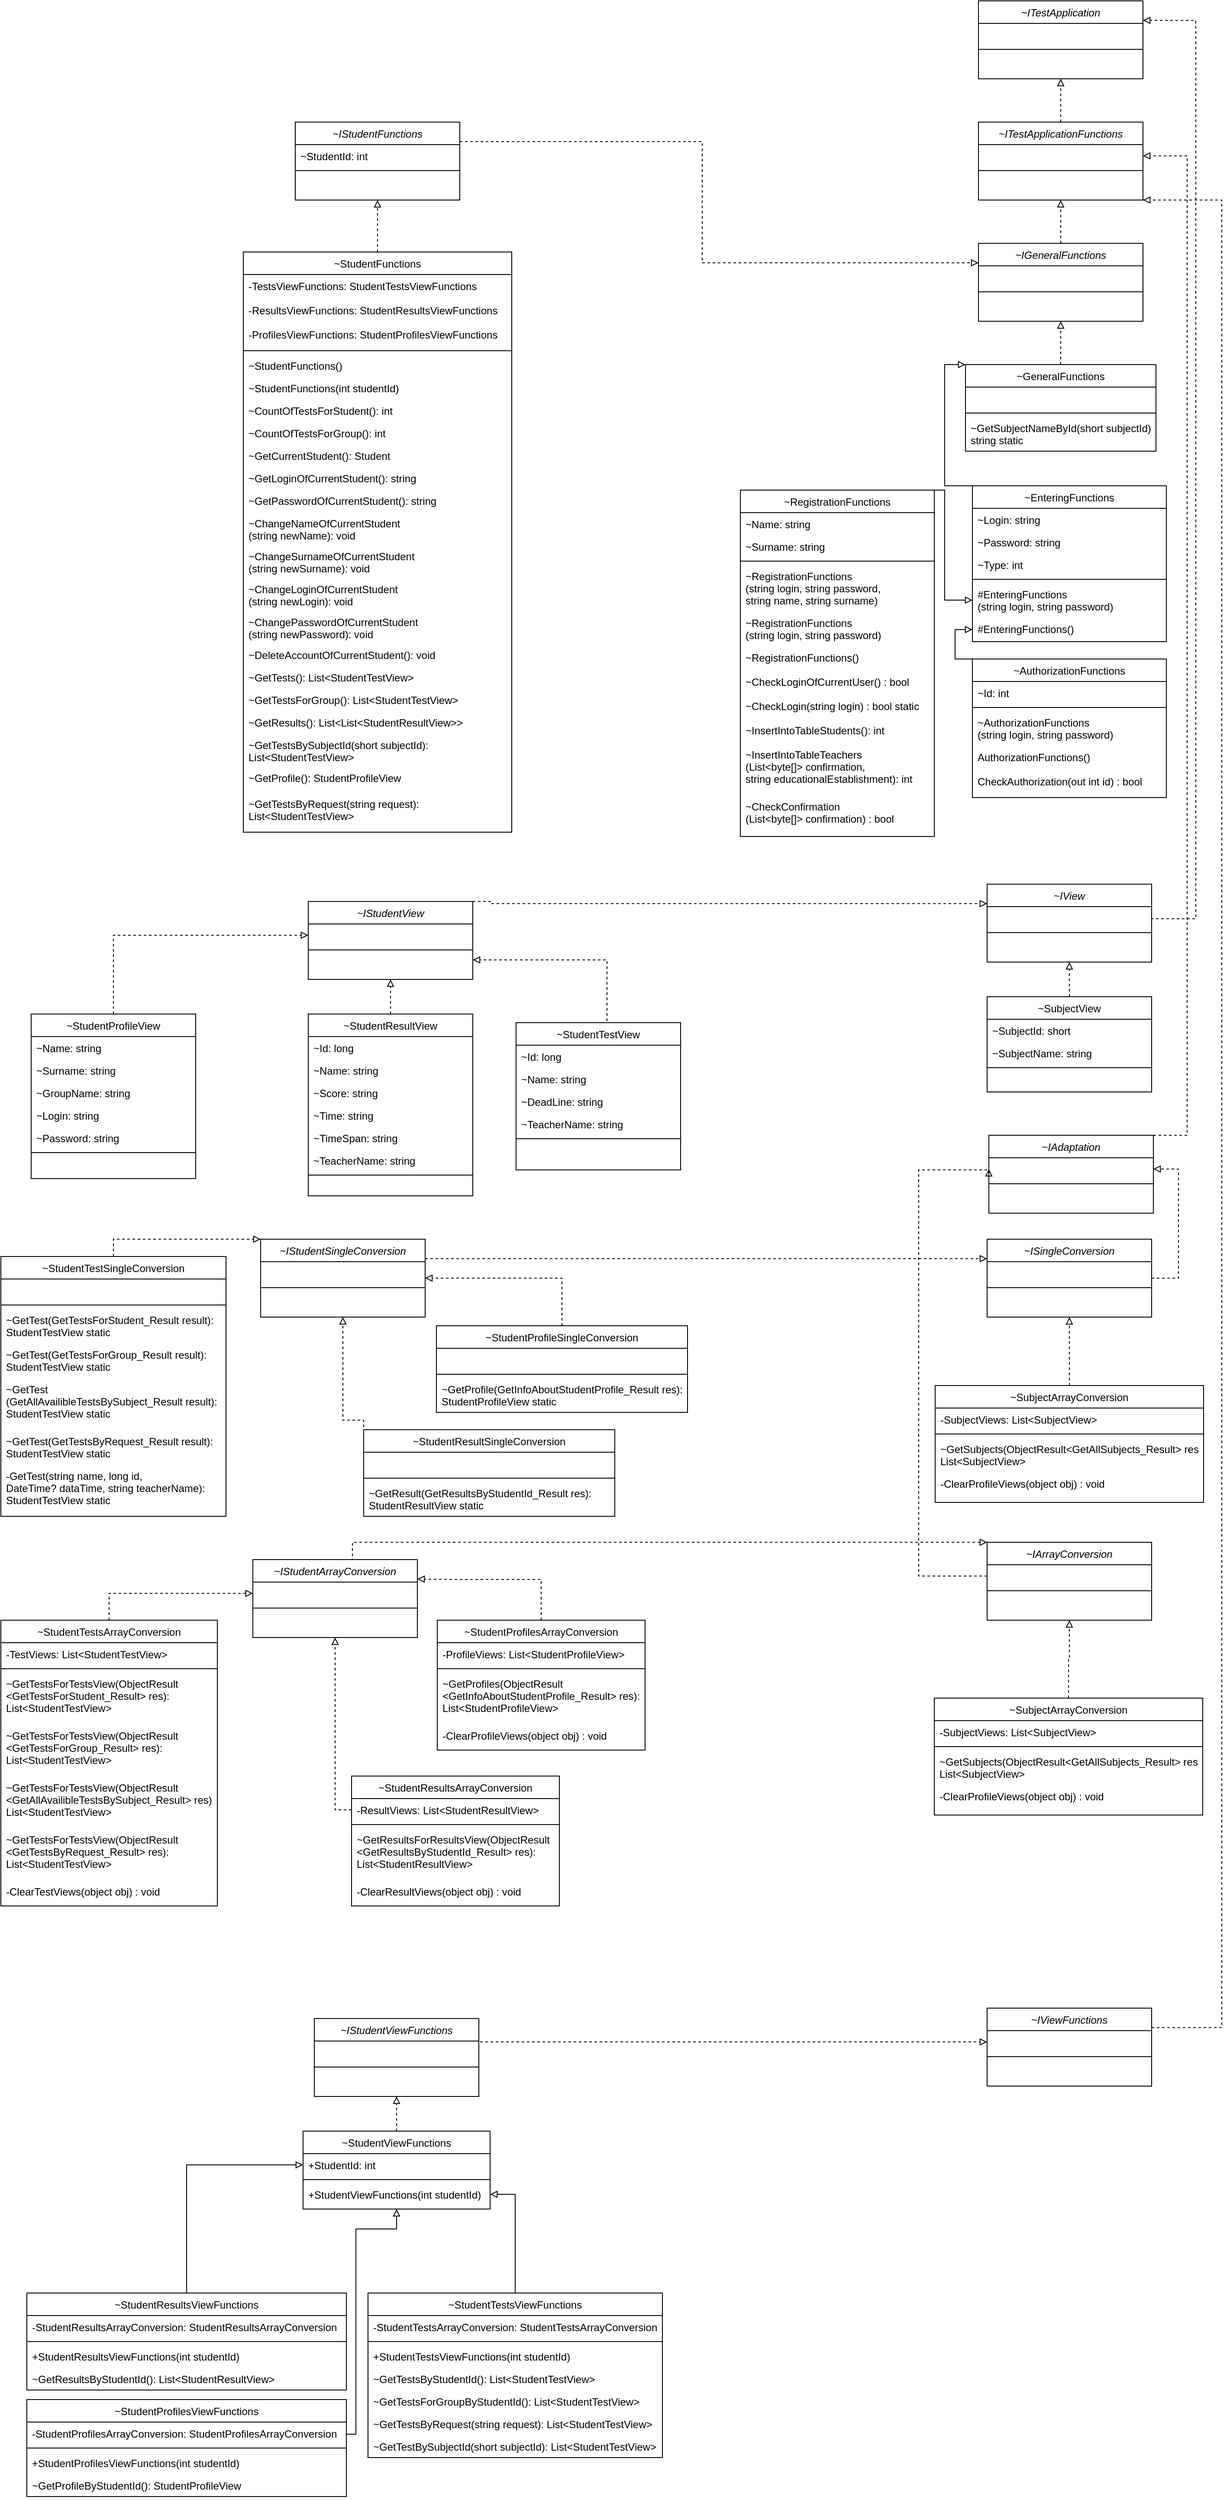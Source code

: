 <mxfile version="23.1.5" type="device">
  <diagram id="C5RBs43oDa-KdzZeNtuy" name="Page-1">
    <mxGraphModel dx="2931" dy="2456" grid="1" gridSize="10" guides="1" tooltips="1" connect="1" arrows="1" fold="1" page="1" pageScale="1" pageWidth="827" pageHeight="1169" math="0" shadow="0">
      <root>
        <mxCell id="WIyWlLk6GJQsqaUBKTNV-0" />
        <mxCell id="WIyWlLk6GJQsqaUBKTNV-1" parent="WIyWlLk6GJQsqaUBKTNV-0" />
        <mxCell id="ntveMzTpA9C1yNx62Rah-0" value="~ITestApplication" style="swimlane;fontStyle=2;align=center;verticalAlign=top;childLayout=stackLayout;horizontal=1;startSize=26;horizontalStack=0;resizeParent=1;resizeLast=0;collapsible=1;marginBottom=0;rounded=0;shadow=0;strokeWidth=1;" parent="WIyWlLk6GJQsqaUBKTNV-1" vertex="1">
          <mxGeometry x="319" y="20" width="190" height="90" as="geometry">
            <mxRectangle x="230" y="140" width="160" height="26" as="alternateBounds" />
          </mxGeometry>
        </mxCell>
        <mxCell id="ntveMzTpA9C1yNx62Rah-1" value=" " style="text;align=left;verticalAlign=top;spacingLeft=4;spacingRight=4;overflow=hidden;rotatable=0;points=[[0,0.5],[1,0.5]];portConstraint=eastwest;rounded=0;shadow=0;html=0;" parent="ntveMzTpA9C1yNx62Rah-0" vertex="1">
          <mxGeometry y="26" width="190" height="26" as="geometry" />
        </mxCell>
        <mxCell id="ntveMzTpA9C1yNx62Rah-2" value="" style="line;html=1;strokeWidth=1;align=left;verticalAlign=middle;spacingTop=-1;spacingLeft=3;spacingRight=3;rotatable=0;labelPosition=right;points=[];portConstraint=eastwest;" parent="ntveMzTpA9C1yNx62Rah-0" vertex="1">
          <mxGeometry y="52" width="190" height="8" as="geometry" />
        </mxCell>
        <mxCell id="ntveMzTpA9C1yNx62Rah-3" value="~ITestApplicationFunctions" style="swimlane;fontStyle=2;align=center;verticalAlign=top;childLayout=stackLayout;horizontal=1;startSize=26;horizontalStack=0;resizeParent=1;resizeLast=0;collapsible=1;marginBottom=0;rounded=0;shadow=0;strokeWidth=1;" parent="WIyWlLk6GJQsqaUBKTNV-1" vertex="1">
          <mxGeometry x="319" y="160" width="190" height="90" as="geometry">
            <mxRectangle x="230" y="140" width="160" height="26" as="alternateBounds" />
          </mxGeometry>
        </mxCell>
        <mxCell id="ntveMzTpA9C1yNx62Rah-4" value=" " style="text;align=left;verticalAlign=top;spacingLeft=4;spacingRight=4;overflow=hidden;rotatable=0;points=[[0,0.5],[1,0.5]];portConstraint=eastwest;rounded=0;shadow=0;html=0;" parent="ntveMzTpA9C1yNx62Rah-3" vertex="1">
          <mxGeometry y="26" width="190" height="26" as="geometry" />
        </mxCell>
        <mxCell id="ntveMzTpA9C1yNx62Rah-5" value="" style="line;html=1;strokeWidth=1;align=left;verticalAlign=middle;spacingTop=-1;spacingLeft=3;spacingRight=3;rotatable=0;labelPosition=right;points=[];portConstraint=eastwest;" parent="ntveMzTpA9C1yNx62Rah-3" vertex="1">
          <mxGeometry y="52" width="190" height="8" as="geometry" />
        </mxCell>
        <mxCell id="ntveMzTpA9C1yNx62Rah-6" value="~IView" style="swimlane;fontStyle=2;align=center;verticalAlign=top;childLayout=stackLayout;horizontal=1;startSize=26;horizontalStack=0;resizeParent=1;resizeLast=0;collapsible=1;marginBottom=0;rounded=0;shadow=0;strokeWidth=1;" parent="WIyWlLk6GJQsqaUBKTNV-1" vertex="1">
          <mxGeometry x="329" y="1040" width="190" height="90" as="geometry">
            <mxRectangle x="230" y="140" width="160" height="26" as="alternateBounds" />
          </mxGeometry>
        </mxCell>
        <mxCell id="ntveMzTpA9C1yNx62Rah-7" value=" " style="text;align=left;verticalAlign=top;spacingLeft=4;spacingRight=4;overflow=hidden;rotatable=0;points=[[0,0.5],[1,0.5]];portConstraint=eastwest;rounded=0;shadow=0;html=0;" parent="ntveMzTpA9C1yNx62Rah-6" vertex="1">
          <mxGeometry y="26" width="190" height="26" as="geometry" />
        </mxCell>
        <mxCell id="ntveMzTpA9C1yNx62Rah-8" value="" style="line;html=1;strokeWidth=1;align=left;verticalAlign=middle;spacingTop=-1;spacingLeft=3;spacingRight=3;rotatable=0;labelPosition=right;points=[];portConstraint=eastwest;" parent="ntveMzTpA9C1yNx62Rah-6" vertex="1">
          <mxGeometry y="52" width="190" height="8" as="geometry" />
        </mxCell>
        <mxCell id="ntveMzTpA9C1yNx62Rah-9" value="" style="edgeStyle=orthogonalEdgeStyle;rounded=0;orthogonalLoop=1;jettySize=auto;html=1;endArrow=block;endFill=0;exitX=0.5;exitY=0;exitDx=0;exitDy=0;dashed=1;entryX=0.5;entryY=1;entryDx=0;entryDy=0;" parent="WIyWlLk6GJQsqaUBKTNV-1" source="ntveMzTpA9C1yNx62Rah-3" target="ntveMzTpA9C1yNx62Rah-0" edge="1">
          <mxGeometry relative="1" as="geometry">
            <mxPoint x="390" y="130" as="targetPoint" />
            <Array as="points" />
            <mxPoint x="414" y="190" as="sourcePoint" />
          </mxGeometry>
        </mxCell>
        <mxCell id="ntveMzTpA9C1yNx62Rah-10" value="" style="edgeStyle=orthogonalEdgeStyle;rounded=0;orthogonalLoop=1;jettySize=auto;html=1;endArrow=block;endFill=0;exitX=1;exitY=0.5;exitDx=0;exitDy=0;dashed=1;entryX=1;entryY=0.25;entryDx=0;entryDy=0;" parent="WIyWlLk6GJQsqaUBKTNV-1" source="ntveMzTpA9C1yNx62Rah-7" target="ntveMzTpA9C1yNx62Rah-0" edge="1">
          <mxGeometry relative="1" as="geometry">
            <mxPoint x="424" y="120" as="targetPoint" />
            <Array as="points">
              <mxPoint x="570" y="1080" />
              <mxPoint x="570" y="43" />
            </Array>
            <mxPoint x="424" y="170" as="sourcePoint" />
          </mxGeometry>
        </mxCell>
        <mxCell id="ntveMzTpA9C1yNx62Rah-11" value="~SubjectView" style="swimlane;fontStyle=0;align=center;verticalAlign=top;childLayout=stackLayout;horizontal=1;startSize=26;horizontalStack=0;resizeParent=1;resizeLast=0;collapsible=1;marginBottom=0;rounded=0;shadow=0;strokeWidth=1;" parent="WIyWlLk6GJQsqaUBKTNV-1" vertex="1">
          <mxGeometry x="329" y="1170" width="190" height="110" as="geometry">
            <mxRectangle x="230" y="140" width="160" height="26" as="alternateBounds" />
          </mxGeometry>
        </mxCell>
        <mxCell id="ntveMzTpA9C1yNx62Rah-12" value="~SubjectId: short" style="text;align=left;verticalAlign=top;spacingLeft=4;spacingRight=4;overflow=hidden;rotatable=0;points=[[0,0.5],[1,0.5]];portConstraint=eastwest;rounded=0;shadow=0;html=0;" parent="ntveMzTpA9C1yNx62Rah-11" vertex="1">
          <mxGeometry y="26" width="190" height="26" as="geometry" />
        </mxCell>
        <mxCell id="ntveMzTpA9C1yNx62Rah-13" value="~SubjectName: string" style="text;align=left;verticalAlign=top;spacingLeft=4;spacingRight=4;overflow=hidden;rotatable=0;points=[[0,0.5],[1,0.5]];portConstraint=eastwest;rounded=0;shadow=0;html=0;" parent="ntveMzTpA9C1yNx62Rah-11" vertex="1">
          <mxGeometry y="52" width="190" height="26" as="geometry" />
        </mxCell>
        <mxCell id="ntveMzTpA9C1yNx62Rah-14" value="" style="line;html=1;strokeWidth=1;align=left;verticalAlign=middle;spacingTop=-1;spacingLeft=3;spacingRight=3;rotatable=0;labelPosition=right;points=[];portConstraint=eastwest;" parent="ntveMzTpA9C1yNx62Rah-11" vertex="1">
          <mxGeometry y="78" width="190" height="8" as="geometry" />
        </mxCell>
        <mxCell id="ntveMzTpA9C1yNx62Rah-15" value="" style="edgeStyle=orthogonalEdgeStyle;rounded=0;orthogonalLoop=1;jettySize=auto;html=1;endArrow=block;endFill=0;exitX=0.5;exitY=0;exitDx=0;exitDy=0;dashed=1;entryX=0.5;entryY=1;entryDx=0;entryDy=0;" parent="WIyWlLk6GJQsqaUBKTNV-1" source="ntveMzTpA9C1yNx62Rah-11" target="ntveMzTpA9C1yNx62Rah-6" edge="1">
          <mxGeometry relative="1" as="geometry">
            <mxPoint x="434" y="870" as="targetPoint" />
            <Array as="points" />
            <mxPoint x="434" y="920" as="sourcePoint" />
          </mxGeometry>
        </mxCell>
        <mxCell id="ntveMzTpA9C1yNx62Rah-16" value="~IGeneralFunctions" style="swimlane;fontStyle=2;align=center;verticalAlign=top;childLayout=stackLayout;horizontal=1;startSize=26;horizontalStack=0;resizeParent=1;resizeLast=0;collapsible=1;marginBottom=0;rounded=0;shadow=0;strokeWidth=1;" parent="WIyWlLk6GJQsqaUBKTNV-1" vertex="1">
          <mxGeometry x="319" y="300" width="190" height="90" as="geometry">
            <mxRectangle x="230" y="140" width="160" height="26" as="alternateBounds" />
          </mxGeometry>
        </mxCell>
        <mxCell id="ntveMzTpA9C1yNx62Rah-17" value=" " style="text;align=left;verticalAlign=top;spacingLeft=4;spacingRight=4;overflow=hidden;rotatable=0;points=[[0,0.5],[1,0.5]];portConstraint=eastwest;rounded=0;shadow=0;html=0;" parent="ntveMzTpA9C1yNx62Rah-16" vertex="1">
          <mxGeometry y="26" width="190" height="26" as="geometry" />
        </mxCell>
        <mxCell id="ntveMzTpA9C1yNx62Rah-18" value="" style="line;html=1;strokeWidth=1;align=left;verticalAlign=middle;spacingTop=-1;spacingLeft=3;spacingRight=3;rotatable=0;labelPosition=right;points=[];portConstraint=eastwest;" parent="ntveMzTpA9C1yNx62Rah-16" vertex="1">
          <mxGeometry y="52" width="190" height="8" as="geometry" />
        </mxCell>
        <mxCell id="ntveMzTpA9C1yNx62Rah-19" value="" style="edgeStyle=orthogonalEdgeStyle;rounded=0;orthogonalLoop=1;jettySize=auto;html=1;endArrow=block;endFill=0;exitX=0.5;exitY=0;exitDx=0;exitDy=0;dashed=1;entryX=0.5;entryY=1;entryDx=0;entryDy=0;" parent="WIyWlLk6GJQsqaUBKTNV-1" source="ntveMzTpA9C1yNx62Rah-16" target="ntveMzTpA9C1yNx62Rah-3" edge="1">
          <mxGeometry relative="1" as="geometry">
            <mxPoint x="424" y="120" as="targetPoint" />
            <Array as="points" />
            <mxPoint x="424" y="170" as="sourcePoint" />
          </mxGeometry>
        </mxCell>
        <mxCell id="ntveMzTpA9C1yNx62Rah-24" value="~GeneralFunctions" style="swimlane;fontStyle=0;align=center;verticalAlign=top;childLayout=stackLayout;horizontal=1;startSize=26;horizontalStack=0;resizeParent=1;resizeLast=0;collapsible=1;marginBottom=0;rounded=0;shadow=0;strokeWidth=1;" parent="WIyWlLk6GJQsqaUBKTNV-1" vertex="1">
          <mxGeometry x="304" y="440" width="220" height="100" as="geometry">
            <mxRectangle x="230" y="140" width="160" height="26" as="alternateBounds" />
          </mxGeometry>
        </mxCell>
        <mxCell id="ntveMzTpA9C1yNx62Rah-25" value=" " style="text;align=left;verticalAlign=top;spacingLeft=4;spacingRight=4;overflow=hidden;rotatable=0;points=[[0,0.5],[1,0.5]];portConstraint=eastwest;rounded=0;shadow=0;html=0;" parent="ntveMzTpA9C1yNx62Rah-24" vertex="1">
          <mxGeometry y="26" width="220" height="26" as="geometry" />
        </mxCell>
        <mxCell id="ntveMzTpA9C1yNx62Rah-26" value="" style="line;html=1;strokeWidth=1;align=left;verticalAlign=middle;spacingTop=-1;spacingLeft=3;spacingRight=3;rotatable=0;labelPosition=right;points=[];portConstraint=eastwest;" parent="ntveMzTpA9C1yNx62Rah-24" vertex="1">
          <mxGeometry y="52" width="220" height="8" as="geometry" />
        </mxCell>
        <mxCell id="ntveMzTpA9C1yNx62Rah-27" value="~GetSubjectNameById(short subjectId): &#xa;string static" style="text;align=left;verticalAlign=top;spacingLeft=4;spacingRight=4;overflow=hidden;rotatable=0;points=[[0,0.5],[1,0.5]];portConstraint=eastwest;rounded=0;shadow=0;html=0;" parent="ntveMzTpA9C1yNx62Rah-24" vertex="1">
          <mxGeometry y="60" width="220" height="40" as="geometry" />
        </mxCell>
        <mxCell id="ntveMzTpA9C1yNx62Rah-28" value="" style="edgeStyle=orthogonalEdgeStyle;rounded=0;orthogonalLoop=1;jettySize=auto;html=1;endArrow=block;endFill=0;exitX=0.5;exitY=0;exitDx=0;exitDy=0;dashed=1;entryX=0.5;entryY=1;entryDx=0;entryDy=0;" parent="WIyWlLk6GJQsqaUBKTNV-1" source="ntveMzTpA9C1yNx62Rah-24" target="ntveMzTpA9C1yNx62Rah-16" edge="1">
          <mxGeometry relative="1" as="geometry">
            <mxPoint x="424" y="260" as="targetPoint" />
            <Array as="points" />
            <mxPoint x="424" y="310" as="sourcePoint" />
          </mxGeometry>
        </mxCell>
        <mxCell id="ntveMzTpA9C1yNx62Rah-29" value="~EnteringFunctions" style="swimlane;fontStyle=0;align=center;verticalAlign=top;childLayout=stackLayout;horizontal=1;startSize=26;horizontalStack=0;resizeParent=1;resizeLast=0;collapsible=1;marginBottom=0;rounded=0;shadow=0;strokeWidth=1;" parent="WIyWlLk6GJQsqaUBKTNV-1" vertex="1">
          <mxGeometry x="312" y="580" width="224" height="180" as="geometry">
            <mxRectangle x="230" y="140" width="160" height="26" as="alternateBounds" />
          </mxGeometry>
        </mxCell>
        <mxCell id="ntveMzTpA9C1yNx62Rah-30" value="~Login: string" style="text;align=left;verticalAlign=top;spacingLeft=4;spacingRight=4;overflow=hidden;rotatable=0;points=[[0,0.5],[1,0.5]];portConstraint=eastwest;rounded=0;shadow=0;html=0;" parent="ntveMzTpA9C1yNx62Rah-29" vertex="1">
          <mxGeometry y="26" width="224" height="26" as="geometry" />
        </mxCell>
        <mxCell id="ntveMzTpA9C1yNx62Rah-31" value="~Password: string" style="text;align=left;verticalAlign=top;spacingLeft=4;spacingRight=4;overflow=hidden;rotatable=0;points=[[0,0.5],[1,0.5]];portConstraint=eastwest;rounded=0;shadow=0;html=0;" parent="ntveMzTpA9C1yNx62Rah-29" vertex="1">
          <mxGeometry y="52" width="224" height="26" as="geometry" />
        </mxCell>
        <mxCell id="ntveMzTpA9C1yNx62Rah-32" value="~Type: int" style="text;align=left;verticalAlign=top;spacingLeft=4;spacingRight=4;overflow=hidden;rotatable=0;points=[[0,0.5],[1,0.5]];portConstraint=eastwest;rounded=0;shadow=0;html=0;" parent="ntveMzTpA9C1yNx62Rah-29" vertex="1">
          <mxGeometry y="78" width="224" height="26" as="geometry" />
        </mxCell>
        <mxCell id="ntveMzTpA9C1yNx62Rah-33" value="" style="line;html=1;strokeWidth=1;align=left;verticalAlign=middle;spacingTop=-1;spacingLeft=3;spacingRight=3;rotatable=0;labelPosition=right;points=[];portConstraint=eastwest;" parent="ntveMzTpA9C1yNx62Rah-29" vertex="1">
          <mxGeometry y="104" width="224" height="8" as="geometry" />
        </mxCell>
        <mxCell id="ntveMzTpA9C1yNx62Rah-34" value="#EnteringFunctions&#xa;(string login, string password)" style="text;align=left;verticalAlign=top;spacingLeft=4;spacingRight=4;overflow=hidden;rotatable=0;points=[[0,0.5],[1,0.5]];portConstraint=eastwest;rounded=0;shadow=0;html=0;" parent="ntveMzTpA9C1yNx62Rah-29" vertex="1">
          <mxGeometry y="112" width="224" height="40" as="geometry" />
        </mxCell>
        <mxCell id="ntveMzTpA9C1yNx62Rah-35" value="#EnteringFunctions()" style="text;align=left;verticalAlign=top;spacingLeft=4;spacingRight=4;overflow=hidden;rotatable=0;points=[[0,0.5],[1,0.5]];portConstraint=eastwest;rounded=0;shadow=0;html=0;" parent="ntveMzTpA9C1yNx62Rah-29" vertex="1">
          <mxGeometry y="152" width="224" height="28" as="geometry" />
        </mxCell>
        <mxCell id="ntveMzTpA9C1yNx62Rah-36" value="~AuthorizationFunctions" style="swimlane;fontStyle=0;align=center;verticalAlign=top;childLayout=stackLayout;horizontal=1;startSize=26;horizontalStack=0;resizeParent=1;resizeLast=0;collapsible=1;marginBottom=0;rounded=0;shadow=0;strokeWidth=1;" parent="WIyWlLk6GJQsqaUBKTNV-1" vertex="1">
          <mxGeometry x="312" y="780" width="224" height="160" as="geometry">
            <mxRectangle x="230" y="140" width="160" height="26" as="alternateBounds" />
          </mxGeometry>
        </mxCell>
        <mxCell id="ntveMzTpA9C1yNx62Rah-37" value="~Id: int" style="text;align=left;verticalAlign=top;spacingLeft=4;spacingRight=4;overflow=hidden;rotatable=0;points=[[0,0.5],[1,0.5]];portConstraint=eastwest;rounded=0;shadow=0;html=0;" parent="ntveMzTpA9C1yNx62Rah-36" vertex="1">
          <mxGeometry y="26" width="224" height="26" as="geometry" />
        </mxCell>
        <mxCell id="ntveMzTpA9C1yNx62Rah-38" value="" style="line;html=1;strokeWidth=1;align=left;verticalAlign=middle;spacingTop=-1;spacingLeft=3;spacingRight=3;rotatable=0;labelPosition=right;points=[];portConstraint=eastwest;" parent="ntveMzTpA9C1yNx62Rah-36" vertex="1">
          <mxGeometry y="52" width="224" height="8" as="geometry" />
        </mxCell>
        <mxCell id="ntveMzTpA9C1yNx62Rah-39" value="~AuthorizationFunctions&#xa;(string login, string password)" style="text;align=left;verticalAlign=top;spacingLeft=4;spacingRight=4;overflow=hidden;rotatable=0;points=[[0,0.5],[1,0.5]];portConstraint=eastwest;rounded=0;shadow=0;html=0;" parent="ntveMzTpA9C1yNx62Rah-36" vertex="1">
          <mxGeometry y="60" width="224" height="40" as="geometry" />
        </mxCell>
        <mxCell id="ntveMzTpA9C1yNx62Rah-40" value="AuthorizationFunctions()" style="text;align=left;verticalAlign=top;spacingLeft=4;spacingRight=4;overflow=hidden;rotatable=0;points=[[0,0.5],[1,0.5]];portConstraint=eastwest;rounded=0;shadow=0;html=0;" parent="ntveMzTpA9C1yNx62Rah-36" vertex="1">
          <mxGeometry y="100" width="224" height="28" as="geometry" />
        </mxCell>
        <mxCell id="ntveMzTpA9C1yNx62Rah-41" value="CheckAuthorization(out int id) : bool" style="text;align=left;verticalAlign=top;spacingLeft=4;spacingRight=4;overflow=hidden;rotatable=0;points=[[0,0.5],[1,0.5]];portConstraint=eastwest;rounded=0;shadow=0;html=0;" parent="ntveMzTpA9C1yNx62Rah-36" vertex="1">
          <mxGeometry y="128" width="224" height="28" as="geometry" />
        </mxCell>
        <mxCell id="ntveMzTpA9C1yNx62Rah-42" value="" style="edgeStyle=orthogonalEdgeStyle;rounded=0;orthogonalLoop=1;jettySize=auto;html=1;entryX=0;entryY=0.5;entryDx=0;entryDy=0;endArrow=block;endFill=0;exitX=0;exitY=0;exitDx=0;exitDy=0;" parent="WIyWlLk6GJQsqaUBKTNV-1" source="ntveMzTpA9C1yNx62Rah-36" target="ntveMzTpA9C1yNx62Rah-35" edge="1">
          <mxGeometry relative="1" as="geometry">
            <mxPoint x="326" y="465" as="targetPoint" />
            <Array as="points">
              <mxPoint x="292" y="780" />
              <mxPoint x="292" y="746" />
            </Array>
            <mxPoint x="322" y="680" as="sourcePoint" />
          </mxGeometry>
        </mxCell>
        <mxCell id="ntveMzTpA9C1yNx62Rah-43" value="~RegistrationFunctions" style="swimlane;fontStyle=0;align=center;verticalAlign=top;childLayout=stackLayout;horizontal=1;startSize=26;horizontalStack=0;resizeParent=1;resizeLast=0;collapsible=1;marginBottom=0;rounded=0;shadow=0;strokeWidth=1;" parent="WIyWlLk6GJQsqaUBKTNV-1" vertex="1">
          <mxGeometry x="44" y="585" width="224" height="400" as="geometry">
            <mxRectangle x="230" y="140" width="160" height="26" as="alternateBounds" />
          </mxGeometry>
        </mxCell>
        <mxCell id="ntveMzTpA9C1yNx62Rah-44" value="~Name: string" style="text;align=left;verticalAlign=top;spacingLeft=4;spacingRight=4;overflow=hidden;rotatable=0;points=[[0,0.5],[1,0.5]];portConstraint=eastwest;rounded=0;shadow=0;html=0;" parent="ntveMzTpA9C1yNx62Rah-43" vertex="1">
          <mxGeometry y="26" width="224" height="26" as="geometry" />
        </mxCell>
        <mxCell id="ntveMzTpA9C1yNx62Rah-45" value="~Surname: string" style="text;align=left;verticalAlign=top;spacingLeft=4;spacingRight=4;overflow=hidden;rotatable=0;points=[[0,0.5],[1,0.5]];portConstraint=eastwest;rounded=0;shadow=0;html=0;" parent="ntveMzTpA9C1yNx62Rah-43" vertex="1">
          <mxGeometry y="52" width="224" height="26" as="geometry" />
        </mxCell>
        <mxCell id="ntveMzTpA9C1yNx62Rah-46" value="" style="line;html=1;strokeWidth=1;align=left;verticalAlign=middle;spacingTop=-1;spacingLeft=3;spacingRight=3;rotatable=0;labelPosition=right;points=[];portConstraint=eastwest;" parent="ntveMzTpA9C1yNx62Rah-43" vertex="1">
          <mxGeometry y="78" width="224" height="8" as="geometry" />
        </mxCell>
        <mxCell id="ntveMzTpA9C1yNx62Rah-47" value="~RegistrationFunctions&#xa;(string login, string password, &#xa;string name, string surname)" style="text;align=left;verticalAlign=top;spacingLeft=4;spacingRight=4;overflow=hidden;rotatable=0;points=[[0,0.5],[1,0.5]];portConstraint=eastwest;rounded=0;shadow=0;html=0;" parent="ntveMzTpA9C1yNx62Rah-43" vertex="1">
          <mxGeometry y="86" width="224" height="54" as="geometry" />
        </mxCell>
        <mxCell id="ntveMzTpA9C1yNx62Rah-48" value="~RegistrationFunctions&#xa;(string login, string password)" style="text;align=left;verticalAlign=top;spacingLeft=4;spacingRight=4;overflow=hidden;rotatable=0;points=[[0,0.5],[1,0.5]];portConstraint=eastwest;rounded=0;shadow=0;html=0;" parent="ntveMzTpA9C1yNx62Rah-43" vertex="1">
          <mxGeometry y="140" width="224" height="40" as="geometry" />
        </mxCell>
        <mxCell id="ntveMzTpA9C1yNx62Rah-49" value="~RegistrationFunctions()" style="text;align=left;verticalAlign=top;spacingLeft=4;spacingRight=4;overflow=hidden;rotatable=0;points=[[0,0.5],[1,0.5]];portConstraint=eastwest;rounded=0;shadow=0;html=0;" parent="ntveMzTpA9C1yNx62Rah-43" vertex="1">
          <mxGeometry y="180" width="224" height="28" as="geometry" />
        </mxCell>
        <mxCell id="ntveMzTpA9C1yNx62Rah-50" value="~CheckLoginOfCurrentUser() : bool" style="text;align=left;verticalAlign=top;spacingLeft=4;spacingRight=4;overflow=hidden;rotatable=0;points=[[0,0.5],[1,0.5]];portConstraint=eastwest;rounded=0;shadow=0;html=0;" parent="ntveMzTpA9C1yNx62Rah-43" vertex="1">
          <mxGeometry y="208" width="224" height="28" as="geometry" />
        </mxCell>
        <mxCell id="ntveMzTpA9C1yNx62Rah-51" value="~CheckLogin(string login) : bool static" style="text;align=left;verticalAlign=top;spacingLeft=4;spacingRight=4;overflow=hidden;rotatable=0;points=[[0,0.5],[1,0.5]];portConstraint=eastwest;rounded=0;shadow=0;html=0;" parent="ntveMzTpA9C1yNx62Rah-43" vertex="1">
          <mxGeometry y="236" width="224" height="28" as="geometry" />
        </mxCell>
        <mxCell id="ntveMzTpA9C1yNx62Rah-52" value="~InsertIntoTableStudents(): int" style="text;align=left;verticalAlign=top;spacingLeft=4;spacingRight=4;overflow=hidden;rotatable=0;points=[[0,0.5],[1,0.5]];portConstraint=eastwest;rounded=0;shadow=0;html=0;" parent="ntveMzTpA9C1yNx62Rah-43" vertex="1">
          <mxGeometry y="264" width="224" height="28" as="geometry" />
        </mxCell>
        <mxCell id="ntveMzTpA9C1yNx62Rah-53" value="~InsertIntoTableTeachers&#xa;(List&lt;byte[]&gt; confirmation, &#xa;string educationalEstablishment): int" style="text;align=left;verticalAlign=top;spacingLeft=4;spacingRight=4;overflow=hidden;rotatable=0;points=[[0,0.5],[1,0.5]];portConstraint=eastwest;rounded=0;shadow=0;html=0;" parent="ntveMzTpA9C1yNx62Rah-43" vertex="1">
          <mxGeometry y="292" width="224" height="60" as="geometry" />
        </mxCell>
        <mxCell id="ntveMzTpA9C1yNx62Rah-54" value="~CheckConfirmation&#xa;(List&lt;byte[]&gt; confirmation) : bool" style="text;align=left;verticalAlign=top;spacingLeft=4;spacingRight=4;overflow=hidden;rotatable=0;points=[[0,0.5],[1,0.5]];portConstraint=eastwest;rounded=0;shadow=0;html=0;" parent="ntveMzTpA9C1yNx62Rah-43" vertex="1">
          <mxGeometry y="352" width="224" height="48" as="geometry" />
        </mxCell>
        <mxCell id="ntveMzTpA9C1yNx62Rah-55" value="" style="edgeStyle=orthogonalEdgeStyle;rounded=0;orthogonalLoop=1;jettySize=auto;html=1;entryX=0;entryY=0.5;entryDx=0;entryDy=0;endArrow=block;endFill=0;exitX=1;exitY=0;exitDx=0;exitDy=0;" parent="WIyWlLk6GJQsqaUBKTNV-1" source="ntveMzTpA9C1yNx62Rah-43" target="ntveMzTpA9C1yNx62Rah-34" edge="1">
          <mxGeometry relative="1" as="geometry">
            <mxPoint x="50" y="616" as="targetPoint" />
            <Array as="points">
              <mxPoint x="280" y="585" />
              <mxPoint x="280" y="712" />
            </Array>
            <mxPoint x="50" y="705" as="sourcePoint" />
          </mxGeometry>
        </mxCell>
        <mxCell id="ntveMzTpA9C1yNx62Rah-56" value="" style="edgeStyle=orthogonalEdgeStyle;rounded=0;orthogonalLoop=1;jettySize=auto;html=1;entryX=0;entryY=0;entryDx=0;entryDy=0;endArrow=block;endFill=0;exitX=0;exitY=0;exitDx=0;exitDy=0;" parent="WIyWlLk6GJQsqaUBKTNV-1" source="ntveMzTpA9C1yNx62Rah-29" target="ntveMzTpA9C1yNx62Rah-24" edge="1">
          <mxGeometry relative="1" as="geometry">
            <mxPoint x="50" y="616" as="targetPoint" />
            <Array as="points">
              <mxPoint x="280" y="580" />
              <mxPoint x="280" y="440" />
            </Array>
            <mxPoint x="50" y="650" as="sourcePoint" />
          </mxGeometry>
        </mxCell>
        <mxCell id="ntveMzTpA9C1yNx62Rah-57" value="~IAdaptation" style="swimlane;fontStyle=2;align=center;verticalAlign=top;childLayout=stackLayout;horizontal=1;startSize=26;horizontalStack=0;resizeParent=1;resizeLast=0;collapsible=1;marginBottom=0;rounded=0;shadow=0;strokeWidth=1;" parent="WIyWlLk6GJQsqaUBKTNV-1" vertex="1">
          <mxGeometry x="331" y="1330" width="190" height="90" as="geometry">
            <mxRectangle x="230" y="140" width="160" height="26" as="alternateBounds" />
          </mxGeometry>
        </mxCell>
        <mxCell id="ntveMzTpA9C1yNx62Rah-58" value=" " style="text;align=left;verticalAlign=top;spacingLeft=4;spacingRight=4;overflow=hidden;rotatable=0;points=[[0,0.5],[1,0.5]];portConstraint=eastwest;rounded=0;shadow=0;html=0;" parent="ntveMzTpA9C1yNx62Rah-57" vertex="1">
          <mxGeometry y="26" width="190" height="26" as="geometry" />
        </mxCell>
        <mxCell id="ntveMzTpA9C1yNx62Rah-59" value="" style="line;html=1;strokeWidth=1;align=left;verticalAlign=middle;spacingTop=-1;spacingLeft=3;spacingRight=3;rotatable=0;labelPosition=right;points=[];portConstraint=eastwest;" parent="ntveMzTpA9C1yNx62Rah-57" vertex="1">
          <mxGeometry y="52" width="190" height="8" as="geometry" />
        </mxCell>
        <mxCell id="ntveMzTpA9C1yNx62Rah-60" value="~IArrayConversion" style="swimlane;fontStyle=2;align=center;verticalAlign=top;childLayout=stackLayout;horizontal=1;startSize=26;horizontalStack=0;resizeParent=1;resizeLast=0;collapsible=1;marginBottom=0;rounded=0;shadow=0;strokeWidth=1;" parent="WIyWlLk6GJQsqaUBKTNV-1" vertex="1">
          <mxGeometry x="329" y="1800" width="190" height="90" as="geometry">
            <mxRectangle x="230" y="140" width="160" height="26" as="alternateBounds" />
          </mxGeometry>
        </mxCell>
        <mxCell id="ntveMzTpA9C1yNx62Rah-61" value=" " style="text;align=left;verticalAlign=top;spacingLeft=4;spacingRight=4;overflow=hidden;rotatable=0;points=[[0,0.5],[1,0.5]];portConstraint=eastwest;rounded=0;shadow=0;html=0;" parent="ntveMzTpA9C1yNx62Rah-60" vertex="1">
          <mxGeometry y="26" width="190" height="26" as="geometry" />
        </mxCell>
        <mxCell id="ntveMzTpA9C1yNx62Rah-62" value="" style="line;html=1;strokeWidth=1;align=left;verticalAlign=middle;spacingTop=-1;spacingLeft=3;spacingRight=3;rotatable=0;labelPosition=right;points=[];portConstraint=eastwest;" parent="ntveMzTpA9C1yNx62Rah-60" vertex="1">
          <mxGeometry y="52" width="190" height="8" as="geometry" />
        </mxCell>
        <mxCell id="ntveMzTpA9C1yNx62Rah-63" value="~ISingleConversion" style="swimlane;fontStyle=2;align=center;verticalAlign=top;childLayout=stackLayout;horizontal=1;startSize=26;horizontalStack=0;resizeParent=1;resizeLast=0;collapsible=1;marginBottom=0;rounded=0;shadow=0;strokeWidth=1;" parent="WIyWlLk6GJQsqaUBKTNV-1" vertex="1">
          <mxGeometry x="329" y="1450" width="190" height="90" as="geometry">
            <mxRectangle x="230" y="140" width="160" height="26" as="alternateBounds" />
          </mxGeometry>
        </mxCell>
        <mxCell id="ntveMzTpA9C1yNx62Rah-64" value=" " style="text;align=left;verticalAlign=top;spacingLeft=4;spacingRight=4;overflow=hidden;rotatable=0;points=[[0,0.5],[1,0.5]];portConstraint=eastwest;rounded=0;shadow=0;html=0;" parent="ntveMzTpA9C1yNx62Rah-63" vertex="1">
          <mxGeometry y="26" width="190" height="26" as="geometry" />
        </mxCell>
        <mxCell id="ntveMzTpA9C1yNx62Rah-65" value="" style="line;html=1;strokeWidth=1;align=left;verticalAlign=middle;spacingTop=-1;spacingLeft=3;spacingRight=3;rotatable=0;labelPosition=right;points=[];portConstraint=eastwest;" parent="ntveMzTpA9C1yNx62Rah-63" vertex="1">
          <mxGeometry y="52" width="190" height="8" as="geometry" />
        </mxCell>
        <mxCell id="ntveMzTpA9C1yNx62Rah-66" value="" style="edgeStyle=orthogonalEdgeStyle;rounded=0;orthogonalLoop=1;jettySize=auto;html=1;entryX=1;entryY=0.5;entryDx=0;entryDy=0;endArrow=block;endFill=0;exitX=1;exitY=0.5;exitDx=0;exitDy=0;dashed=1;" parent="WIyWlLk6GJQsqaUBKTNV-1" source="ntveMzTpA9C1yNx62Rah-63" target="ntveMzTpA9C1yNx62Rah-58" edge="1">
          <mxGeometry relative="1" as="geometry">
            <mxPoint x="664" y="1340" as="sourcePoint" />
            <mxPoint x="664" y="1260" as="targetPoint" />
            <Array as="points">
              <mxPoint x="550" y="1495" />
              <mxPoint x="550" y="1369" />
            </Array>
          </mxGeometry>
        </mxCell>
        <mxCell id="ntveMzTpA9C1yNx62Rah-67" value="" style="edgeStyle=orthogonalEdgeStyle;rounded=0;orthogonalLoop=1;jettySize=auto;html=1;entryX=0;entryY=0.5;entryDx=0;entryDy=0;endArrow=block;endFill=0;dashed=1;exitX=0;exitY=0.5;exitDx=0;exitDy=0;" parent="WIyWlLk6GJQsqaUBKTNV-1" source="ntveMzTpA9C1yNx62Rah-61" target="ntveMzTpA9C1yNx62Rah-58" edge="1">
          <mxGeometry relative="1" as="geometry">
            <mxPoint x="394" y="1800" as="sourcePoint" />
            <mxPoint x="384" y="1430" as="targetPoint" />
            <Array as="points">
              <mxPoint x="250" y="1839" />
              <mxPoint x="250" y="1370" />
              <mxPoint x="331" y="1370" />
            </Array>
          </mxGeometry>
        </mxCell>
        <mxCell id="ntveMzTpA9C1yNx62Rah-68" value="" style="edgeStyle=orthogonalEdgeStyle;rounded=0;orthogonalLoop=1;jettySize=auto;html=1;endArrow=block;endFill=0;exitX=1;exitY=0;exitDx=0;exitDy=0;dashed=1;entryX=1;entryY=0.5;entryDx=0;entryDy=0;" parent="WIyWlLk6GJQsqaUBKTNV-1" source="ntveMzTpA9C1yNx62Rah-57" target="ntveMzTpA9C1yNx62Rah-4" edge="1">
          <mxGeometry relative="1" as="geometry">
            <mxPoint x="519" y="53" as="targetPoint" />
            <Array as="points">
              <mxPoint x="560" y="1330" />
              <mxPoint x="560" y="199" />
            </Array>
            <mxPoint x="519" y="1449" as="sourcePoint" />
          </mxGeometry>
        </mxCell>
        <mxCell id="ntveMzTpA9C1yNx62Rah-69" value="~IViewFunctions" style="swimlane;fontStyle=2;align=center;verticalAlign=top;childLayout=stackLayout;horizontal=1;startSize=26;horizontalStack=0;resizeParent=1;resizeLast=0;collapsible=1;marginBottom=0;rounded=0;shadow=0;strokeWidth=1;" parent="WIyWlLk6GJQsqaUBKTNV-1" vertex="1">
          <mxGeometry x="329" y="2338" width="190" height="90" as="geometry">
            <mxRectangle x="230" y="140" width="160" height="26" as="alternateBounds" />
          </mxGeometry>
        </mxCell>
        <mxCell id="ntveMzTpA9C1yNx62Rah-70" value=" " style="text;align=left;verticalAlign=top;spacingLeft=4;spacingRight=4;overflow=hidden;rotatable=0;points=[[0,0.5],[1,0.5]];portConstraint=eastwest;rounded=0;shadow=0;html=0;" parent="ntveMzTpA9C1yNx62Rah-69" vertex="1">
          <mxGeometry y="26" width="190" height="26" as="geometry" />
        </mxCell>
        <mxCell id="ntveMzTpA9C1yNx62Rah-71" value="" style="line;html=1;strokeWidth=1;align=left;verticalAlign=middle;spacingTop=-1;spacingLeft=3;spacingRight=3;rotatable=0;labelPosition=right;points=[];portConstraint=eastwest;" parent="ntveMzTpA9C1yNx62Rah-69" vertex="1">
          <mxGeometry y="52" width="190" height="8" as="geometry" />
        </mxCell>
        <mxCell id="ntveMzTpA9C1yNx62Rah-72" value="" style="edgeStyle=orthogonalEdgeStyle;rounded=0;orthogonalLoop=1;jettySize=auto;html=1;endArrow=block;endFill=0;exitX=1;exitY=0.25;exitDx=0;exitDy=0;dashed=1;entryX=1;entryY=1;entryDx=0;entryDy=0;" parent="WIyWlLk6GJQsqaUBKTNV-1" source="ntveMzTpA9C1yNx62Rah-69" target="ntveMzTpA9C1yNx62Rah-3" edge="1">
          <mxGeometry relative="1" as="geometry">
            <mxPoint x="519" y="209" as="targetPoint" />
            <Array as="points">
              <mxPoint x="600" y="2361" />
              <mxPoint x="600" y="250" />
            </Array>
            <mxPoint x="521" y="1700" as="sourcePoint" />
          </mxGeometry>
        </mxCell>
        <mxCell id="ntveMzTpA9C1yNx62Rah-73" value="~IStudentView" style="swimlane;fontStyle=2;align=center;verticalAlign=top;childLayout=stackLayout;horizontal=1;startSize=26;horizontalStack=0;resizeParent=1;resizeLast=0;collapsible=1;marginBottom=0;rounded=0;shadow=0;strokeWidth=1;" parent="WIyWlLk6GJQsqaUBKTNV-1" vertex="1">
          <mxGeometry x="-455" y="1060" width="190" height="90" as="geometry">
            <mxRectangle x="230" y="140" width="160" height="26" as="alternateBounds" />
          </mxGeometry>
        </mxCell>
        <mxCell id="ntveMzTpA9C1yNx62Rah-74" value=" " style="text;align=left;verticalAlign=top;spacingLeft=4;spacingRight=4;overflow=hidden;rotatable=0;points=[[0,0.5],[1,0.5]];portConstraint=eastwest;rounded=0;shadow=0;html=0;" parent="ntveMzTpA9C1yNx62Rah-73" vertex="1">
          <mxGeometry y="26" width="190" height="26" as="geometry" />
        </mxCell>
        <mxCell id="ntveMzTpA9C1yNx62Rah-75" value="" style="line;html=1;strokeWidth=1;align=left;verticalAlign=middle;spacingTop=-1;spacingLeft=3;spacingRight=3;rotatable=0;labelPosition=right;points=[];portConstraint=eastwest;" parent="ntveMzTpA9C1yNx62Rah-73" vertex="1">
          <mxGeometry y="52" width="190" height="8" as="geometry" />
        </mxCell>
        <mxCell id="ntveMzTpA9C1yNx62Rah-76" value="~StudentProfileView" style="swimlane;fontStyle=0;align=center;verticalAlign=top;childLayout=stackLayout;horizontal=1;startSize=26;horizontalStack=0;resizeParent=1;resizeLast=0;collapsible=1;marginBottom=0;rounded=0;shadow=0;strokeWidth=1;" parent="WIyWlLk6GJQsqaUBKTNV-1" vertex="1">
          <mxGeometry x="-775" y="1190" width="190" height="190" as="geometry">
            <mxRectangle x="230" y="140" width="160" height="26" as="alternateBounds" />
          </mxGeometry>
        </mxCell>
        <mxCell id="ntveMzTpA9C1yNx62Rah-77" value="~Name: string" style="text;align=left;verticalAlign=top;spacingLeft=4;spacingRight=4;overflow=hidden;rotatable=0;points=[[0,0.5],[1,0.5]];portConstraint=eastwest;rounded=0;shadow=0;html=0;" parent="ntveMzTpA9C1yNx62Rah-76" vertex="1">
          <mxGeometry y="26" width="190" height="26" as="geometry" />
        </mxCell>
        <mxCell id="ntveMzTpA9C1yNx62Rah-78" value="~Surname: string" style="text;align=left;verticalAlign=top;spacingLeft=4;spacingRight=4;overflow=hidden;rotatable=0;points=[[0,0.5],[1,0.5]];portConstraint=eastwest;rounded=0;shadow=0;html=0;" parent="ntveMzTpA9C1yNx62Rah-76" vertex="1">
          <mxGeometry y="52" width="190" height="26" as="geometry" />
        </mxCell>
        <mxCell id="ntveMzTpA9C1yNx62Rah-79" value="~GroupName: string" style="text;align=left;verticalAlign=top;spacingLeft=4;spacingRight=4;overflow=hidden;rotatable=0;points=[[0,0.5],[1,0.5]];portConstraint=eastwest;rounded=0;shadow=0;html=0;" parent="ntveMzTpA9C1yNx62Rah-76" vertex="1">
          <mxGeometry y="78" width="190" height="26" as="geometry" />
        </mxCell>
        <mxCell id="ntveMzTpA9C1yNx62Rah-80" value="~Login: string" style="text;align=left;verticalAlign=top;spacingLeft=4;spacingRight=4;overflow=hidden;rotatable=0;points=[[0,0.5],[1,0.5]];portConstraint=eastwest;rounded=0;shadow=0;html=0;" parent="ntveMzTpA9C1yNx62Rah-76" vertex="1">
          <mxGeometry y="104" width="190" height="26" as="geometry" />
        </mxCell>
        <mxCell id="ntveMzTpA9C1yNx62Rah-81" value="~Password: string" style="text;align=left;verticalAlign=top;spacingLeft=4;spacingRight=4;overflow=hidden;rotatable=0;points=[[0,0.5],[1,0.5]];portConstraint=eastwest;rounded=0;shadow=0;html=0;" parent="ntveMzTpA9C1yNx62Rah-76" vertex="1">
          <mxGeometry y="130" width="190" height="26" as="geometry" />
        </mxCell>
        <mxCell id="ntveMzTpA9C1yNx62Rah-82" value="" style="line;html=1;strokeWidth=1;align=left;verticalAlign=middle;spacingTop=-1;spacingLeft=3;spacingRight=3;rotatable=0;labelPosition=right;points=[];portConstraint=eastwest;" parent="ntveMzTpA9C1yNx62Rah-76" vertex="1">
          <mxGeometry y="156" width="190" height="8" as="geometry" />
        </mxCell>
        <mxCell id="ntveMzTpA9C1yNx62Rah-83" value="" style="edgeStyle=orthogonalEdgeStyle;rounded=0;orthogonalLoop=1;jettySize=auto;html=1;entryX=0;entryY=0.5;entryDx=0;entryDy=0;endArrow=block;endFill=0;exitX=0.5;exitY=0;exitDx=0;exitDy=0;dashed=1;" parent="WIyWlLk6GJQsqaUBKTNV-1" source="ntveMzTpA9C1yNx62Rah-76" target="ntveMzTpA9C1yNx62Rah-74" edge="1">
          <mxGeometry relative="1" as="geometry">
            <mxPoint x="-255" y="1109" as="targetPoint" />
            <Array as="points">
              <mxPoint x="-680" y="1099" />
            </Array>
            <mxPoint x="374" y="1289" as="sourcePoint" />
          </mxGeometry>
        </mxCell>
        <mxCell id="ntveMzTpA9C1yNx62Rah-84" value="~StudentResultView" style="swimlane;fontStyle=0;align=center;verticalAlign=top;childLayout=stackLayout;horizontal=1;startSize=26;horizontalStack=0;resizeParent=1;resizeLast=0;collapsible=1;marginBottom=0;rounded=0;shadow=0;strokeWidth=1;" parent="WIyWlLk6GJQsqaUBKTNV-1" vertex="1">
          <mxGeometry x="-455" y="1190" width="190" height="210" as="geometry">
            <mxRectangle x="230" y="140" width="160" height="26" as="alternateBounds" />
          </mxGeometry>
        </mxCell>
        <mxCell id="ntveMzTpA9C1yNx62Rah-85" value="~Id: long" style="text;align=left;verticalAlign=top;spacingLeft=4;spacingRight=4;overflow=hidden;rotatable=0;points=[[0,0.5],[1,0.5]];portConstraint=eastwest;rounded=0;shadow=0;html=0;" parent="ntveMzTpA9C1yNx62Rah-84" vertex="1">
          <mxGeometry y="26" width="190" height="26" as="geometry" />
        </mxCell>
        <mxCell id="ntveMzTpA9C1yNx62Rah-86" value="~Name: string" style="text;align=left;verticalAlign=top;spacingLeft=4;spacingRight=4;overflow=hidden;rotatable=0;points=[[0,0.5],[1,0.5]];portConstraint=eastwest;rounded=0;shadow=0;html=0;" parent="ntveMzTpA9C1yNx62Rah-84" vertex="1">
          <mxGeometry y="52" width="190" height="26" as="geometry" />
        </mxCell>
        <mxCell id="ntveMzTpA9C1yNx62Rah-87" value="~Score: string" style="text;align=left;verticalAlign=top;spacingLeft=4;spacingRight=4;overflow=hidden;rotatable=0;points=[[0,0.5],[1,0.5]];portConstraint=eastwest;rounded=0;shadow=0;html=0;" parent="ntveMzTpA9C1yNx62Rah-84" vertex="1">
          <mxGeometry y="78" width="190" height="26" as="geometry" />
        </mxCell>
        <mxCell id="ntveMzTpA9C1yNx62Rah-88" value="~Time: string" style="text;align=left;verticalAlign=top;spacingLeft=4;spacingRight=4;overflow=hidden;rotatable=0;points=[[0,0.5],[1,0.5]];portConstraint=eastwest;rounded=0;shadow=0;html=0;" parent="ntveMzTpA9C1yNx62Rah-84" vertex="1">
          <mxGeometry y="104" width="190" height="26" as="geometry" />
        </mxCell>
        <mxCell id="ntveMzTpA9C1yNx62Rah-89" value="~TimeSpan: string" style="text;align=left;verticalAlign=top;spacingLeft=4;spacingRight=4;overflow=hidden;rotatable=0;points=[[0,0.5],[1,0.5]];portConstraint=eastwest;rounded=0;shadow=0;html=0;" parent="ntveMzTpA9C1yNx62Rah-84" vertex="1">
          <mxGeometry y="130" width="190" height="26" as="geometry" />
        </mxCell>
        <mxCell id="ntveMzTpA9C1yNx62Rah-90" value="~TeacherName: string" style="text;align=left;verticalAlign=top;spacingLeft=4;spacingRight=4;overflow=hidden;rotatable=0;points=[[0,0.5],[1,0.5]];portConstraint=eastwest;rounded=0;shadow=0;html=0;" parent="ntveMzTpA9C1yNx62Rah-84" vertex="1">
          <mxGeometry y="156" width="190" height="26" as="geometry" />
        </mxCell>
        <mxCell id="ntveMzTpA9C1yNx62Rah-91" value="" style="line;html=1;strokeWidth=1;align=left;verticalAlign=middle;spacingTop=-1;spacingLeft=3;spacingRight=3;rotatable=0;labelPosition=right;points=[];portConstraint=eastwest;" parent="ntveMzTpA9C1yNx62Rah-84" vertex="1">
          <mxGeometry y="182" width="190" height="8" as="geometry" />
        </mxCell>
        <mxCell id="ntveMzTpA9C1yNx62Rah-92" value="" style="edgeStyle=orthogonalEdgeStyle;rounded=0;orthogonalLoop=1;jettySize=auto;html=1;entryX=0.5;entryY=1;entryDx=0;entryDy=0;endArrow=block;endFill=0;exitX=0.5;exitY=0;exitDx=0;exitDy=0;dashed=1;" parent="WIyWlLk6GJQsqaUBKTNV-1" source="ntveMzTpA9C1yNx62Rah-84" target="ntveMzTpA9C1yNx62Rah-73" edge="1">
          <mxGeometry relative="1" as="geometry">
            <mxPoint x="-445" y="1109" as="targetPoint" />
            <Array as="points">
              <mxPoint x="-360" y="1160" />
              <mxPoint x="-360" y="1160" />
            </Array>
            <mxPoint x="-670" y="1200" as="sourcePoint" />
          </mxGeometry>
        </mxCell>
        <mxCell id="ntveMzTpA9C1yNx62Rah-93" value="~StudentTestView" style="swimlane;fontStyle=0;align=center;verticalAlign=top;childLayout=stackLayout;horizontal=1;startSize=26;horizontalStack=0;resizeParent=1;resizeLast=0;collapsible=1;marginBottom=0;rounded=0;shadow=0;strokeWidth=1;" parent="WIyWlLk6GJQsqaUBKTNV-1" vertex="1">
          <mxGeometry x="-215" y="1200" width="190" height="170" as="geometry">
            <mxRectangle x="230" y="140" width="160" height="26" as="alternateBounds" />
          </mxGeometry>
        </mxCell>
        <mxCell id="ntveMzTpA9C1yNx62Rah-94" value="~Id: long" style="text;align=left;verticalAlign=top;spacingLeft=4;spacingRight=4;overflow=hidden;rotatable=0;points=[[0,0.5],[1,0.5]];portConstraint=eastwest;rounded=0;shadow=0;html=0;" parent="ntveMzTpA9C1yNx62Rah-93" vertex="1">
          <mxGeometry y="26" width="190" height="26" as="geometry" />
        </mxCell>
        <mxCell id="ntveMzTpA9C1yNx62Rah-95" value="~Name: string" style="text;align=left;verticalAlign=top;spacingLeft=4;spacingRight=4;overflow=hidden;rotatable=0;points=[[0,0.5],[1,0.5]];portConstraint=eastwest;rounded=0;shadow=0;html=0;" parent="ntveMzTpA9C1yNx62Rah-93" vertex="1">
          <mxGeometry y="52" width="190" height="26" as="geometry" />
        </mxCell>
        <mxCell id="ntveMzTpA9C1yNx62Rah-96" value="~DeadLine: string" style="text;align=left;verticalAlign=top;spacingLeft=4;spacingRight=4;overflow=hidden;rotatable=0;points=[[0,0.5],[1,0.5]];portConstraint=eastwest;rounded=0;shadow=0;html=0;" parent="ntveMzTpA9C1yNx62Rah-93" vertex="1">
          <mxGeometry y="78" width="190" height="26" as="geometry" />
        </mxCell>
        <mxCell id="ntveMzTpA9C1yNx62Rah-97" value="~TeacherName: string" style="text;align=left;verticalAlign=top;spacingLeft=4;spacingRight=4;overflow=hidden;rotatable=0;points=[[0,0.5],[1,0.5]];portConstraint=eastwest;rounded=0;shadow=0;html=0;" parent="ntveMzTpA9C1yNx62Rah-93" vertex="1">
          <mxGeometry y="104" width="190" height="26" as="geometry" />
        </mxCell>
        <mxCell id="ntveMzTpA9C1yNx62Rah-98" value="" style="line;html=1;strokeWidth=1;align=left;verticalAlign=middle;spacingTop=-1;spacingLeft=3;spacingRight=3;rotatable=0;labelPosition=right;points=[];portConstraint=eastwest;" parent="ntveMzTpA9C1yNx62Rah-93" vertex="1">
          <mxGeometry y="130" width="190" height="8" as="geometry" />
        </mxCell>
        <mxCell id="ntveMzTpA9C1yNx62Rah-99" value="" style="edgeStyle=orthogonalEdgeStyle;rounded=0;orthogonalLoop=1;jettySize=auto;html=1;entryX=1;entryY=0.75;entryDx=0;entryDy=0;endArrow=block;endFill=0;exitX=0.5;exitY=0;exitDx=0;exitDy=0;dashed=1;" parent="WIyWlLk6GJQsqaUBKTNV-1" source="ntveMzTpA9C1yNx62Rah-93" target="ntveMzTpA9C1yNx62Rah-73" edge="1">
          <mxGeometry relative="1" as="geometry">
            <mxPoint x="-350" y="1160" as="targetPoint" />
            <Array as="points">
              <mxPoint x="-110" y="1128" />
            </Array>
            <mxPoint x="-350" y="1200" as="sourcePoint" />
          </mxGeometry>
        </mxCell>
        <mxCell id="ntveMzTpA9C1yNx62Rah-100" value="" style="edgeStyle=orthogonalEdgeStyle;rounded=0;orthogonalLoop=1;jettySize=auto;html=1;entryX=0;entryY=0.25;entryDx=0;entryDy=0;endArrow=block;endFill=0;exitX=1;exitY=0;exitDx=0;exitDy=0;dashed=1;" parent="WIyWlLk6GJQsqaUBKTNV-1" source="ntveMzTpA9C1yNx62Rah-73" target="ntveMzTpA9C1yNx62Rah-6" edge="1">
          <mxGeometry relative="1" as="geometry">
            <mxPoint x="-258" y="1088" as="targetPoint" />
            <Array as="points">
              <mxPoint x="-245" y="1063" />
            </Array>
            <mxPoint x="-113" y="1160" as="sourcePoint" />
          </mxGeometry>
        </mxCell>
        <mxCell id="ntveMzTpA9C1yNx62Rah-101" value="~StudentViewFunctions" style="swimlane;fontStyle=0;align=center;verticalAlign=top;childLayout=stackLayout;horizontal=1;startSize=26;horizontalStack=0;resizeParent=1;resizeLast=0;collapsible=1;marginBottom=0;rounded=0;shadow=0;strokeWidth=1;" parent="WIyWlLk6GJQsqaUBKTNV-1" vertex="1">
          <mxGeometry x="-461" y="2480" width="216" height="90" as="geometry">
            <mxRectangle x="230" y="140" width="160" height="26" as="alternateBounds" />
          </mxGeometry>
        </mxCell>
        <mxCell id="ntveMzTpA9C1yNx62Rah-102" value="+StudentId: int" style="text;align=left;verticalAlign=top;spacingLeft=4;spacingRight=4;overflow=hidden;rotatable=0;points=[[0,0.5],[1,0.5]];portConstraint=eastwest;rounded=0;shadow=0;html=0;" parent="ntveMzTpA9C1yNx62Rah-101" vertex="1">
          <mxGeometry y="26" width="216" height="26" as="geometry" />
        </mxCell>
        <mxCell id="ntveMzTpA9C1yNx62Rah-103" value="" style="line;html=1;strokeWidth=1;align=left;verticalAlign=middle;spacingTop=-1;spacingLeft=3;spacingRight=3;rotatable=0;labelPosition=right;points=[];portConstraint=eastwest;" parent="ntveMzTpA9C1yNx62Rah-101" vertex="1">
          <mxGeometry y="52" width="216" height="8" as="geometry" />
        </mxCell>
        <mxCell id="ntveMzTpA9C1yNx62Rah-104" value="+StudentViewFunctions(int studentId)" style="text;align=left;verticalAlign=top;spacingLeft=4;spacingRight=4;overflow=hidden;rotatable=0;points=[[0,0.5],[1,0.5]];portConstraint=eastwest;rounded=0;shadow=0;html=0;" parent="ntveMzTpA9C1yNx62Rah-101" vertex="1">
          <mxGeometry y="60" width="216" height="26" as="geometry" />
        </mxCell>
        <mxCell id="ntveMzTpA9C1yNx62Rah-105" value="~StudentResultsViewFunctions" style="swimlane;fontStyle=0;align=center;verticalAlign=top;childLayout=stackLayout;horizontal=1;startSize=26;horizontalStack=0;resizeParent=1;resizeLast=0;collapsible=1;marginBottom=0;rounded=0;shadow=0;strokeWidth=1;" parent="WIyWlLk6GJQsqaUBKTNV-1" vertex="1">
          <mxGeometry x="-780" y="2667" width="369" height="112" as="geometry">
            <mxRectangle x="230" y="140" width="160" height="26" as="alternateBounds" />
          </mxGeometry>
        </mxCell>
        <mxCell id="ntveMzTpA9C1yNx62Rah-106" value="-StudentResultsArrayConversion: StudentResultsArrayConversion" style="text;align=left;verticalAlign=top;spacingLeft=4;spacingRight=4;overflow=hidden;rotatable=0;points=[[0,0.5],[1,0.5]];portConstraint=eastwest;rounded=0;shadow=0;html=0;" parent="ntveMzTpA9C1yNx62Rah-105" vertex="1">
          <mxGeometry y="26" width="369" height="26" as="geometry" />
        </mxCell>
        <mxCell id="ntveMzTpA9C1yNx62Rah-107" value="" style="line;html=1;strokeWidth=1;align=left;verticalAlign=middle;spacingTop=-1;spacingLeft=3;spacingRight=3;rotatable=0;labelPosition=right;points=[];portConstraint=eastwest;" parent="ntveMzTpA9C1yNx62Rah-105" vertex="1">
          <mxGeometry y="52" width="369" height="8" as="geometry" />
        </mxCell>
        <mxCell id="ntveMzTpA9C1yNx62Rah-108" value="+StudentResultsViewFunctions(int studentId)" style="text;align=left;verticalAlign=top;spacingLeft=4;spacingRight=4;overflow=hidden;rotatable=0;points=[[0,0.5],[1,0.5]];portConstraint=eastwest;rounded=0;shadow=0;html=0;" parent="ntveMzTpA9C1yNx62Rah-105" vertex="1">
          <mxGeometry y="60" width="369" height="26" as="geometry" />
        </mxCell>
        <mxCell id="ntveMzTpA9C1yNx62Rah-109" value="~GetResultsByStudentId(): List&lt;StudentResultView&gt; " style="text;align=left;verticalAlign=top;spacingLeft=4;spacingRight=4;overflow=hidden;rotatable=0;points=[[0,0.5],[1,0.5]];portConstraint=eastwest;rounded=0;shadow=0;html=0;" parent="ntveMzTpA9C1yNx62Rah-105" vertex="1">
          <mxGeometry y="86" width="369" height="26" as="geometry" />
        </mxCell>
        <mxCell id="ntveMzTpA9C1yNx62Rah-110" value="" style="edgeStyle=orthogonalEdgeStyle;rounded=0;orthogonalLoop=1;jettySize=auto;html=1;entryX=0;entryY=0.5;entryDx=0;entryDy=0;endArrow=block;endFill=0;exitX=0.5;exitY=0;exitDx=0;exitDy=0;" parent="WIyWlLk6GJQsqaUBKTNV-1" source="ntveMzTpA9C1yNx62Rah-105" target="ntveMzTpA9C1yNx62Rah-102" edge="1">
          <mxGeometry relative="1" as="geometry">
            <mxPoint x="-176" y="2530" as="sourcePoint" />
            <mxPoint x="-176" y="2490" as="targetPoint" />
            <Array as="points">
              <mxPoint x="-596" y="2519" />
            </Array>
          </mxGeometry>
        </mxCell>
        <mxCell id="ntveMzTpA9C1yNx62Rah-111" value="~StudentTestsViewFunctions" style="swimlane;fontStyle=0;align=center;verticalAlign=top;childLayout=stackLayout;horizontal=1;startSize=26;horizontalStack=0;resizeParent=1;resizeLast=0;collapsible=1;marginBottom=0;rounded=0;shadow=0;strokeWidth=1;" parent="WIyWlLk6GJQsqaUBKTNV-1" vertex="1">
          <mxGeometry x="-386" y="2667" width="340" height="190" as="geometry">
            <mxRectangle x="230" y="140" width="160" height="26" as="alternateBounds" />
          </mxGeometry>
        </mxCell>
        <mxCell id="ntveMzTpA9C1yNx62Rah-112" value="-StudentTestsArrayConversion: StudentTestsArrayConversion" style="text;align=left;verticalAlign=top;spacingLeft=4;spacingRight=4;overflow=hidden;rotatable=0;points=[[0,0.5],[1,0.5]];portConstraint=eastwest;rounded=0;shadow=0;html=0;" parent="ntveMzTpA9C1yNx62Rah-111" vertex="1">
          <mxGeometry y="26" width="340" height="26" as="geometry" />
        </mxCell>
        <mxCell id="ntveMzTpA9C1yNx62Rah-113" value="" style="line;html=1;strokeWidth=1;align=left;verticalAlign=middle;spacingTop=-1;spacingLeft=3;spacingRight=3;rotatable=0;labelPosition=right;points=[];portConstraint=eastwest;" parent="ntveMzTpA9C1yNx62Rah-111" vertex="1">
          <mxGeometry y="52" width="340" height="8" as="geometry" />
        </mxCell>
        <mxCell id="ntveMzTpA9C1yNx62Rah-114" value="+StudentTestsViewFunctions(int studentId)" style="text;align=left;verticalAlign=top;spacingLeft=4;spacingRight=4;overflow=hidden;rotatable=0;points=[[0,0.5],[1,0.5]];portConstraint=eastwest;rounded=0;shadow=0;html=0;" parent="ntveMzTpA9C1yNx62Rah-111" vertex="1">
          <mxGeometry y="60" width="340" height="26" as="geometry" />
        </mxCell>
        <mxCell id="ntveMzTpA9C1yNx62Rah-115" value="~GetTestsByStudentId(): List&lt;StudentTestView&gt; " style="text;align=left;verticalAlign=top;spacingLeft=4;spacingRight=4;overflow=hidden;rotatable=0;points=[[0,0.5],[1,0.5]];portConstraint=eastwest;rounded=0;shadow=0;html=0;" parent="ntveMzTpA9C1yNx62Rah-111" vertex="1">
          <mxGeometry y="86" width="340" height="26" as="geometry" />
        </mxCell>
        <mxCell id="ntveMzTpA9C1yNx62Rah-116" value="~GetTestsForGroupByStudentId(): List&lt;StudentTestView&gt; " style="text;align=left;verticalAlign=top;spacingLeft=4;spacingRight=4;overflow=hidden;rotatable=0;points=[[0,0.5],[1,0.5]];portConstraint=eastwest;rounded=0;shadow=0;html=0;" parent="ntveMzTpA9C1yNx62Rah-111" vertex="1">
          <mxGeometry y="112" width="340" height="26" as="geometry" />
        </mxCell>
        <mxCell id="ntveMzTpA9C1yNx62Rah-117" value="~GetTestsByRequest(string request): List&lt;StudentTestView&gt; " style="text;align=left;verticalAlign=top;spacingLeft=4;spacingRight=4;overflow=hidden;rotatable=0;points=[[0,0.5],[1,0.5]];portConstraint=eastwest;rounded=0;shadow=0;html=0;" parent="ntveMzTpA9C1yNx62Rah-111" vertex="1">
          <mxGeometry y="138" width="340" height="26" as="geometry" />
        </mxCell>
        <mxCell id="ntveMzTpA9C1yNx62Rah-118" value="~GetTestBySubjectId(short subjectId): List&lt;StudentTestView&gt; " style="text;align=left;verticalAlign=top;spacingLeft=4;spacingRight=4;overflow=hidden;rotatable=0;points=[[0,0.5],[1,0.5]];portConstraint=eastwest;rounded=0;shadow=0;html=0;" parent="ntveMzTpA9C1yNx62Rah-111" vertex="1">
          <mxGeometry y="164" width="340" height="26" as="geometry" />
        </mxCell>
        <mxCell id="ntveMzTpA9C1yNx62Rah-119" value="" style="edgeStyle=orthogonalEdgeStyle;rounded=0;orthogonalLoop=1;jettySize=auto;html=1;entryX=1;entryY=0.5;entryDx=0;entryDy=0;endArrow=block;endFill=0;exitX=0.5;exitY=0;exitDx=0;exitDy=0;" parent="WIyWlLk6GJQsqaUBKTNV-1" source="ntveMzTpA9C1yNx62Rah-111" target="ntveMzTpA9C1yNx62Rah-104" edge="1">
          <mxGeometry relative="1" as="geometry">
            <mxPoint x="-240" y="2660" as="sourcePoint" />
            <mxPoint x="-176" y="2490" as="targetPoint" />
            <Array as="points">
              <mxPoint x="-216" y="2553" />
            </Array>
          </mxGeometry>
        </mxCell>
        <mxCell id="ntveMzTpA9C1yNx62Rah-120" value="~StudentProfilesViewFunctions" style="swimlane;fontStyle=0;align=center;verticalAlign=top;childLayout=stackLayout;horizontal=1;startSize=26;horizontalStack=0;resizeParent=1;resizeLast=0;collapsible=1;marginBottom=0;rounded=0;shadow=0;strokeWidth=1;" parent="WIyWlLk6GJQsqaUBKTNV-1" vertex="1">
          <mxGeometry x="-780" y="2790" width="369" height="112" as="geometry">
            <mxRectangle x="230" y="140" width="160" height="26" as="alternateBounds" />
          </mxGeometry>
        </mxCell>
        <mxCell id="ntveMzTpA9C1yNx62Rah-121" value="-StudentProfilesArrayConversion: StudentProfilesArrayConversion" style="text;align=left;verticalAlign=top;spacingLeft=4;spacingRight=4;overflow=hidden;rotatable=0;points=[[0,0.5],[1,0.5]];portConstraint=eastwest;rounded=0;shadow=0;html=0;" parent="ntveMzTpA9C1yNx62Rah-120" vertex="1">
          <mxGeometry y="26" width="369" height="26" as="geometry" />
        </mxCell>
        <mxCell id="ntveMzTpA9C1yNx62Rah-122" value="" style="line;html=1;strokeWidth=1;align=left;verticalAlign=middle;spacingTop=-1;spacingLeft=3;spacingRight=3;rotatable=0;labelPosition=right;points=[];portConstraint=eastwest;" parent="ntveMzTpA9C1yNx62Rah-120" vertex="1">
          <mxGeometry y="52" width="369" height="8" as="geometry" />
        </mxCell>
        <mxCell id="ntveMzTpA9C1yNx62Rah-123" value="+StudentProfilesViewFunctions(int studentId)" style="text;align=left;verticalAlign=top;spacingLeft=4;spacingRight=4;overflow=hidden;rotatable=0;points=[[0,0.5],[1,0.5]];portConstraint=eastwest;rounded=0;shadow=0;html=0;" parent="ntveMzTpA9C1yNx62Rah-120" vertex="1">
          <mxGeometry y="60" width="369" height="26" as="geometry" />
        </mxCell>
        <mxCell id="ntveMzTpA9C1yNx62Rah-124" value="~GetProfileByStudentId(): StudentProfileView" style="text;align=left;verticalAlign=top;spacingLeft=4;spacingRight=4;overflow=hidden;rotatable=0;points=[[0,0.5],[1,0.5]];portConstraint=eastwest;rounded=0;shadow=0;html=0;" parent="ntveMzTpA9C1yNx62Rah-120" vertex="1">
          <mxGeometry y="86" width="369" height="26" as="geometry" />
        </mxCell>
        <mxCell id="ntveMzTpA9C1yNx62Rah-125" value="" style="edgeStyle=orthogonalEdgeStyle;rounded=0;orthogonalLoop=1;jettySize=auto;html=1;entryX=0.5;entryY=1;entryDx=0;entryDy=0;endArrow=block;endFill=0;exitX=1;exitY=0.5;exitDx=0;exitDy=0;" parent="WIyWlLk6GJQsqaUBKTNV-1" source="ntveMzTpA9C1yNx62Rah-121" target="ntveMzTpA9C1yNx62Rah-101" edge="1">
          <mxGeometry relative="1" as="geometry">
            <mxPoint x="-175" y="2677" as="sourcePoint" />
            <mxPoint x="-176" y="2620" as="targetPoint" />
            <Array as="points">
              <mxPoint x="-400" y="2830" />
              <mxPoint x="-400" y="2593" />
              <mxPoint x="-353" y="2593" />
            </Array>
          </mxGeometry>
        </mxCell>
        <mxCell id="ntveMzTpA9C1yNx62Rah-126" value="~IStudentViewFunctions" style="swimlane;fontStyle=2;align=center;verticalAlign=top;childLayout=stackLayout;horizontal=1;startSize=26;horizontalStack=0;resizeParent=1;resizeLast=0;collapsible=1;marginBottom=0;rounded=0;shadow=0;strokeWidth=1;" parent="WIyWlLk6GJQsqaUBKTNV-1" vertex="1">
          <mxGeometry x="-448" y="2350" width="190" height="90" as="geometry">
            <mxRectangle x="230" y="140" width="160" height="26" as="alternateBounds" />
          </mxGeometry>
        </mxCell>
        <mxCell id="ntveMzTpA9C1yNx62Rah-127" value=" " style="text;align=left;verticalAlign=top;spacingLeft=4;spacingRight=4;overflow=hidden;rotatable=0;points=[[0,0.5],[1,0.5]];portConstraint=eastwest;rounded=0;shadow=0;html=0;" parent="ntveMzTpA9C1yNx62Rah-126" vertex="1">
          <mxGeometry y="26" width="190" height="26" as="geometry" />
        </mxCell>
        <mxCell id="ntveMzTpA9C1yNx62Rah-128" value="" style="line;html=1;strokeWidth=1;align=left;verticalAlign=middle;spacingTop=-1;spacingLeft=3;spacingRight=3;rotatable=0;labelPosition=right;points=[];portConstraint=eastwest;" parent="ntveMzTpA9C1yNx62Rah-126" vertex="1">
          <mxGeometry y="52" width="190" height="8" as="geometry" />
        </mxCell>
        <mxCell id="ntveMzTpA9C1yNx62Rah-129" value="" style="edgeStyle=orthogonalEdgeStyle;rounded=0;orthogonalLoop=1;jettySize=auto;html=1;entryX=0.5;entryY=1;entryDx=0;entryDy=0;endArrow=block;endFill=0;exitX=0.5;exitY=0;exitDx=0;exitDy=0;dashed=1;" parent="WIyWlLk6GJQsqaUBKTNV-1" source="ntveMzTpA9C1yNx62Rah-101" target="ntveMzTpA9C1yNx62Rah-126" edge="1">
          <mxGeometry relative="1" as="geometry">
            <mxPoint x="-343" y="2090" as="targetPoint" />
            <Array as="points">
              <mxPoint x="-353" y="2460" />
              <mxPoint x="-353" y="2460" />
            </Array>
            <mxPoint x="-343" y="2130" as="sourcePoint" />
          </mxGeometry>
        </mxCell>
        <mxCell id="ntveMzTpA9C1yNx62Rah-130" value="" style="edgeStyle=orthogonalEdgeStyle;rounded=0;orthogonalLoop=1;jettySize=auto;html=1;entryX=0;entryY=0.5;entryDx=0;entryDy=0;endArrow=block;endFill=0;exitX=1;exitY=0.25;exitDx=0;exitDy=0;dashed=1;" parent="WIyWlLk6GJQsqaUBKTNV-1" source="ntveMzTpA9C1yNx62Rah-126" target="ntveMzTpA9C1yNx62Rah-70" edge="1">
          <mxGeometry relative="1" as="geometry">
            <mxPoint x="-363" y="1470" as="targetPoint" />
            <Array as="points">
              <mxPoint x="-258" y="2377" />
            </Array>
            <mxPoint x="-363" y="1510" as="sourcePoint" />
          </mxGeometry>
        </mxCell>
        <mxCell id="ntveMzTpA9C1yNx62Rah-131" value="~IStudentSingleConversion" style="swimlane;fontStyle=2;align=center;verticalAlign=top;childLayout=stackLayout;horizontal=1;startSize=26;horizontalStack=0;resizeParent=1;resizeLast=0;collapsible=1;marginBottom=0;rounded=0;shadow=0;strokeWidth=1;" parent="WIyWlLk6GJQsqaUBKTNV-1" vertex="1">
          <mxGeometry x="-510" y="1450" width="190" height="90" as="geometry">
            <mxRectangle x="230" y="140" width="160" height="26" as="alternateBounds" />
          </mxGeometry>
        </mxCell>
        <mxCell id="ntveMzTpA9C1yNx62Rah-132" value=" " style="text;align=left;verticalAlign=top;spacingLeft=4;spacingRight=4;overflow=hidden;rotatable=0;points=[[0,0.5],[1,0.5]];portConstraint=eastwest;rounded=0;shadow=0;html=0;" parent="ntveMzTpA9C1yNx62Rah-131" vertex="1">
          <mxGeometry y="26" width="190" height="26" as="geometry" />
        </mxCell>
        <mxCell id="ntveMzTpA9C1yNx62Rah-133" value="" style="line;html=1;strokeWidth=1;align=left;verticalAlign=middle;spacingTop=-1;spacingLeft=3;spacingRight=3;rotatable=0;labelPosition=right;points=[];portConstraint=eastwest;" parent="ntveMzTpA9C1yNx62Rah-131" vertex="1">
          <mxGeometry y="52" width="190" height="8" as="geometry" />
        </mxCell>
        <mxCell id="ntveMzTpA9C1yNx62Rah-134" value="~StudentProfileSingleConversion" style="swimlane;fontStyle=0;align=center;verticalAlign=top;childLayout=stackLayout;horizontal=1;startSize=26;horizontalStack=0;resizeParent=1;resizeLast=0;collapsible=1;marginBottom=0;rounded=0;shadow=0;strokeWidth=1;" parent="WIyWlLk6GJQsqaUBKTNV-1" vertex="1">
          <mxGeometry x="-307" y="1550" width="290" height="100" as="geometry">
            <mxRectangle x="230" y="140" width="160" height="26" as="alternateBounds" />
          </mxGeometry>
        </mxCell>
        <mxCell id="ntveMzTpA9C1yNx62Rah-135" value=" " style="text;align=left;verticalAlign=top;spacingLeft=4;spacingRight=4;overflow=hidden;rotatable=0;points=[[0,0.5],[1,0.5]];portConstraint=eastwest;rounded=0;shadow=0;html=0;" parent="ntveMzTpA9C1yNx62Rah-134" vertex="1">
          <mxGeometry y="26" width="290" height="26" as="geometry" />
        </mxCell>
        <mxCell id="ntveMzTpA9C1yNx62Rah-136" value="" style="line;html=1;strokeWidth=1;align=left;verticalAlign=middle;spacingTop=-1;spacingLeft=3;spacingRight=3;rotatable=0;labelPosition=right;points=[];portConstraint=eastwest;" parent="ntveMzTpA9C1yNx62Rah-134" vertex="1">
          <mxGeometry y="52" width="290" height="8" as="geometry" />
        </mxCell>
        <mxCell id="ntveMzTpA9C1yNx62Rah-137" value="~GetProfile(GetInfoAboutStudentProfile_Result res):&#xa;StudentProfileView static&#xa;" style="text;align=left;verticalAlign=top;spacingLeft=4;spacingRight=4;overflow=hidden;rotatable=0;points=[[0,0.5],[1,0.5]];portConstraint=eastwest;rounded=0;shadow=0;html=0;" parent="ntveMzTpA9C1yNx62Rah-134" vertex="1">
          <mxGeometry y="60" width="290" height="40" as="geometry" />
        </mxCell>
        <mxCell id="ntveMzTpA9C1yNx62Rah-138" value="~StudentResultSingleConversion" style="swimlane;fontStyle=0;align=center;verticalAlign=top;childLayout=stackLayout;horizontal=1;startSize=26;horizontalStack=0;resizeParent=1;resizeLast=0;collapsible=1;marginBottom=0;rounded=0;shadow=0;strokeWidth=1;" parent="WIyWlLk6GJQsqaUBKTNV-1" vertex="1">
          <mxGeometry x="-391" y="1670" width="290" height="100" as="geometry">
            <mxRectangle x="230" y="140" width="160" height="26" as="alternateBounds" />
          </mxGeometry>
        </mxCell>
        <mxCell id="ntveMzTpA9C1yNx62Rah-139" value=" " style="text;align=left;verticalAlign=top;spacingLeft=4;spacingRight=4;overflow=hidden;rotatable=0;points=[[0,0.5],[1,0.5]];portConstraint=eastwest;rounded=0;shadow=0;html=0;" parent="ntveMzTpA9C1yNx62Rah-138" vertex="1">
          <mxGeometry y="26" width="290" height="26" as="geometry" />
        </mxCell>
        <mxCell id="ntveMzTpA9C1yNx62Rah-140" value="" style="line;html=1;strokeWidth=1;align=left;verticalAlign=middle;spacingTop=-1;spacingLeft=3;spacingRight=3;rotatable=0;labelPosition=right;points=[];portConstraint=eastwest;" parent="ntveMzTpA9C1yNx62Rah-138" vertex="1">
          <mxGeometry y="52" width="290" height="8" as="geometry" />
        </mxCell>
        <mxCell id="ntveMzTpA9C1yNx62Rah-141" value="~GetResult(GetResultsByStudentId_Result res):&#xa;StudentResultView static&#xa;" style="text;align=left;verticalAlign=top;spacingLeft=4;spacingRight=4;overflow=hidden;rotatable=0;points=[[0,0.5],[1,0.5]];portConstraint=eastwest;rounded=0;shadow=0;html=0;" parent="ntveMzTpA9C1yNx62Rah-138" vertex="1">
          <mxGeometry y="60" width="290" height="40" as="geometry" />
        </mxCell>
        <mxCell id="ntveMzTpA9C1yNx62Rah-142" value="~StudentTestSingleConversion" style="swimlane;fontStyle=0;align=center;verticalAlign=top;childLayout=stackLayout;horizontal=1;startSize=26;horizontalStack=0;resizeParent=1;resizeLast=0;collapsible=1;marginBottom=0;rounded=0;shadow=0;strokeWidth=1;" parent="WIyWlLk6GJQsqaUBKTNV-1" vertex="1">
          <mxGeometry x="-810" y="1470" width="260" height="300" as="geometry">
            <mxRectangle x="230" y="140" width="160" height="26" as="alternateBounds" />
          </mxGeometry>
        </mxCell>
        <mxCell id="ntveMzTpA9C1yNx62Rah-143" value=" " style="text;align=left;verticalAlign=top;spacingLeft=4;spacingRight=4;overflow=hidden;rotatable=0;points=[[0,0.5],[1,0.5]];portConstraint=eastwest;rounded=0;shadow=0;html=0;" parent="ntveMzTpA9C1yNx62Rah-142" vertex="1">
          <mxGeometry y="26" width="260" height="26" as="geometry" />
        </mxCell>
        <mxCell id="ntveMzTpA9C1yNx62Rah-144" value="" style="line;html=1;strokeWidth=1;align=left;verticalAlign=middle;spacingTop=-1;spacingLeft=3;spacingRight=3;rotatable=0;labelPosition=right;points=[];portConstraint=eastwest;" parent="ntveMzTpA9C1yNx62Rah-142" vertex="1">
          <mxGeometry y="52" width="260" height="8" as="geometry" />
        </mxCell>
        <mxCell id="ntveMzTpA9C1yNx62Rah-145" value="~GetTest(GetTestsForStudent_Result result):&#xa;StudentTestView static&#xa;" style="text;align=left;verticalAlign=top;spacingLeft=4;spacingRight=4;overflow=hidden;rotatable=0;points=[[0,0.5],[1,0.5]];portConstraint=eastwest;rounded=0;shadow=0;html=0;" parent="ntveMzTpA9C1yNx62Rah-142" vertex="1">
          <mxGeometry y="60" width="260" height="40" as="geometry" />
        </mxCell>
        <mxCell id="ntveMzTpA9C1yNx62Rah-146" value="~GetTest(GetTestsForGroup_Result result):&#xa;StudentTestView static" style="text;align=left;verticalAlign=top;spacingLeft=4;spacingRight=4;overflow=hidden;rotatable=0;points=[[0,0.5],[1,0.5]];portConstraint=eastwest;rounded=0;shadow=0;html=0;" parent="ntveMzTpA9C1yNx62Rah-142" vertex="1">
          <mxGeometry y="100" width="260" height="40" as="geometry" />
        </mxCell>
        <mxCell id="ntveMzTpA9C1yNx62Rah-147" value="~GetTest&#xa;(GetAllAvailibleTestsBySubject_Result result):&#xa;StudentTestView static" style="text;align=left;verticalAlign=top;spacingLeft=4;spacingRight=4;overflow=hidden;rotatable=0;points=[[0,0.5],[1,0.5]];portConstraint=eastwest;rounded=0;shadow=0;html=0;" parent="ntveMzTpA9C1yNx62Rah-142" vertex="1">
          <mxGeometry y="140" width="260" height="60" as="geometry" />
        </mxCell>
        <mxCell id="ntveMzTpA9C1yNx62Rah-148" value="~GetTest(GetTestsByRequest_Result result):&#xa;StudentTestView static" style="text;align=left;verticalAlign=top;spacingLeft=4;spacingRight=4;overflow=hidden;rotatable=0;points=[[0,0.5],[1,0.5]];portConstraint=eastwest;rounded=0;shadow=0;html=0;" parent="ntveMzTpA9C1yNx62Rah-142" vertex="1">
          <mxGeometry y="200" width="260" height="40" as="geometry" />
        </mxCell>
        <mxCell id="ntveMzTpA9C1yNx62Rah-149" value="-GetTest(string name, long id, &#xa;DateTime? dataTime, string teacherName):&#xa;StudentTestView static" style="text;align=left;verticalAlign=top;spacingLeft=4;spacingRight=4;overflow=hidden;rotatable=0;points=[[0,0.5],[1,0.5]];portConstraint=eastwest;rounded=0;shadow=0;html=0;" parent="ntveMzTpA9C1yNx62Rah-142" vertex="1">
          <mxGeometry y="240" width="260" height="60" as="geometry" />
        </mxCell>
        <mxCell id="ntveMzTpA9C1yNx62Rah-150" value="" style="edgeStyle=orthogonalEdgeStyle;rounded=0;orthogonalLoop=1;jettySize=auto;html=1;endArrow=block;endFill=0;exitX=0.5;exitY=0;exitDx=0;exitDy=0;dashed=1;entryX=0;entryY=0;entryDx=0;entryDy=0;" parent="WIyWlLk6GJQsqaUBKTNV-1" source="ntveMzTpA9C1yNx62Rah-142" target="ntveMzTpA9C1yNx62Rah-131" edge="1">
          <mxGeometry relative="1" as="geometry">
            <mxPoint x="-405" y="1460" as="sourcePoint" />
            <mxPoint x="-487" y="1410" as="targetPoint" />
            <Array as="points">
              <mxPoint x="-680" y="1450" />
            </Array>
          </mxGeometry>
        </mxCell>
        <mxCell id="ntveMzTpA9C1yNx62Rah-151" value="" style="edgeStyle=orthogonalEdgeStyle;rounded=0;orthogonalLoop=1;jettySize=auto;html=1;entryX=1;entryY=0.5;entryDx=0;entryDy=0;endArrow=block;endFill=0;exitX=0.5;exitY=0;exitDx=0;exitDy=0;dashed=1;" parent="WIyWlLk6GJQsqaUBKTNV-1" source="ntveMzTpA9C1yNx62Rah-134" target="ntveMzTpA9C1yNx62Rah-131" edge="1">
          <mxGeometry relative="1" as="geometry">
            <mxPoint x="-550" y="1605" as="sourcePoint" />
            <mxPoint x="-405" y="1550" as="targetPoint" />
            <Array as="points">
              <mxPoint x="-162" y="1495" />
            </Array>
          </mxGeometry>
        </mxCell>
        <mxCell id="ntveMzTpA9C1yNx62Rah-152" value="" style="edgeStyle=orthogonalEdgeStyle;rounded=0;orthogonalLoop=1;jettySize=auto;html=1;entryX=0.5;entryY=1;entryDx=0;entryDy=0;endArrow=block;endFill=0;exitX=0;exitY=0.5;exitDx=0;exitDy=0;dashed=1;" parent="WIyWlLk6GJQsqaUBKTNV-1" source="ntveMzTpA9C1yNx62Rah-139" target="ntveMzTpA9C1yNx62Rah-131" edge="1">
          <mxGeometry relative="1" as="geometry">
            <mxPoint x="-246" y="1605" as="sourcePoint" />
            <mxPoint x="-358" y="1550" as="targetPoint" />
            <Array as="points">
              <mxPoint x="-415" y="1659" />
            </Array>
          </mxGeometry>
        </mxCell>
        <mxCell id="ntveMzTpA9C1yNx62Rah-153" value="" style="edgeStyle=orthogonalEdgeStyle;rounded=0;orthogonalLoop=1;jettySize=auto;html=1;endArrow=block;endFill=0;exitX=1;exitY=0.25;exitDx=0;exitDy=0;dashed=1;entryX=0;entryY=0.25;entryDx=0;entryDy=0;" parent="WIyWlLk6GJQsqaUBKTNV-1" source="ntveMzTpA9C1yNx62Rah-131" target="ntveMzTpA9C1yNx62Rah-63" edge="1">
          <mxGeometry relative="1" as="geometry">
            <mxPoint x="-380" y="1420" as="sourcePoint" />
            <mxPoint x="-132" y="1480" as="targetPoint" />
            <Array as="points">
              <mxPoint x="20" y="1473" />
              <mxPoint x="20" y="1473" />
            </Array>
          </mxGeometry>
        </mxCell>
        <mxCell id="ntveMzTpA9C1yNx62Rah-154" value="~IStudentFunctions" style="swimlane;fontStyle=2;align=center;verticalAlign=top;childLayout=stackLayout;horizontal=1;startSize=26;horizontalStack=0;resizeParent=1;resizeLast=0;collapsible=1;marginBottom=0;rounded=0;shadow=0;strokeWidth=1;" parent="WIyWlLk6GJQsqaUBKTNV-1" vertex="1">
          <mxGeometry x="-470" y="160" width="190" height="90" as="geometry">
            <mxRectangle x="230" y="140" width="160" height="26" as="alternateBounds" />
          </mxGeometry>
        </mxCell>
        <mxCell id="ntveMzTpA9C1yNx62Rah-155" value="~StudentId: int" style="text;align=left;verticalAlign=top;spacingLeft=4;spacingRight=4;overflow=hidden;rotatable=0;points=[[0,0.5],[1,0.5]];portConstraint=eastwest;rounded=0;shadow=0;html=0;" parent="ntveMzTpA9C1yNx62Rah-154" vertex="1">
          <mxGeometry y="26" width="190" height="26" as="geometry" />
        </mxCell>
        <mxCell id="ntveMzTpA9C1yNx62Rah-156" value="" style="line;html=1;strokeWidth=1;align=left;verticalAlign=middle;spacingTop=-1;spacingLeft=3;spacingRight=3;rotatable=0;labelPosition=right;points=[];portConstraint=eastwest;" parent="ntveMzTpA9C1yNx62Rah-154" vertex="1">
          <mxGeometry y="52" width="190" height="8" as="geometry" />
        </mxCell>
        <mxCell id="ntveMzTpA9C1yNx62Rah-157" value="~IStudentArrayConversion" style="swimlane;fontStyle=2;align=center;verticalAlign=top;childLayout=stackLayout;horizontal=1;startSize=26;horizontalStack=0;resizeParent=1;resizeLast=0;collapsible=1;marginBottom=0;rounded=0;shadow=0;strokeWidth=1;" parent="WIyWlLk6GJQsqaUBKTNV-1" vertex="1">
          <mxGeometry x="-519" y="1820" width="190" height="90" as="geometry">
            <mxRectangle x="230" y="140" width="160" height="26" as="alternateBounds" />
          </mxGeometry>
        </mxCell>
        <mxCell id="ntveMzTpA9C1yNx62Rah-158" value=" " style="text;align=left;verticalAlign=top;spacingLeft=4;spacingRight=4;overflow=hidden;rotatable=0;points=[[0,0.5],[1,0.5]];portConstraint=eastwest;rounded=0;shadow=0;html=0;" parent="ntveMzTpA9C1yNx62Rah-157" vertex="1">
          <mxGeometry y="26" width="190" height="26" as="geometry" />
        </mxCell>
        <mxCell id="ntveMzTpA9C1yNx62Rah-159" value="" style="line;html=1;strokeWidth=1;align=left;verticalAlign=middle;spacingTop=-1;spacingLeft=3;spacingRight=3;rotatable=0;labelPosition=right;points=[];portConstraint=eastwest;" parent="ntveMzTpA9C1yNx62Rah-157" vertex="1">
          <mxGeometry y="52" width="190" height="8" as="geometry" />
        </mxCell>
        <mxCell id="ntveMzTpA9C1yNx62Rah-160" value="~StudentProfilesArrayConversion" style="swimlane;fontStyle=0;align=center;verticalAlign=top;childLayout=stackLayout;horizontal=1;startSize=26;horizontalStack=0;resizeParent=1;resizeLast=0;collapsible=1;marginBottom=0;rounded=0;shadow=0;strokeWidth=1;" parent="WIyWlLk6GJQsqaUBKTNV-1" vertex="1">
          <mxGeometry x="-306" y="1890" width="240" height="150" as="geometry">
            <mxRectangle x="230" y="140" width="160" height="26" as="alternateBounds" />
          </mxGeometry>
        </mxCell>
        <mxCell id="ntveMzTpA9C1yNx62Rah-161" value="-ProfileViews: List&lt;StudentProfileView&gt; " style="text;align=left;verticalAlign=top;spacingLeft=4;spacingRight=4;overflow=hidden;rotatable=0;points=[[0,0.5],[1,0.5]];portConstraint=eastwest;rounded=0;shadow=0;html=0;" parent="ntveMzTpA9C1yNx62Rah-160" vertex="1">
          <mxGeometry y="26" width="240" height="26" as="geometry" />
        </mxCell>
        <mxCell id="ntveMzTpA9C1yNx62Rah-162" value="" style="line;html=1;strokeWidth=1;align=left;verticalAlign=middle;spacingTop=-1;spacingLeft=3;spacingRight=3;rotatable=0;labelPosition=right;points=[];portConstraint=eastwest;" parent="ntveMzTpA9C1yNx62Rah-160" vertex="1">
          <mxGeometry y="52" width="240" height="8" as="geometry" />
        </mxCell>
        <mxCell id="ntveMzTpA9C1yNx62Rah-163" value="~GetProfiles(ObjectResult&#xa;&lt;GetInfoAboutStudentProfile_Result&gt; res):&#xa;List&lt;StudentProfileView&gt;&#xa;" style="text;align=left;verticalAlign=top;spacingLeft=4;spacingRight=4;overflow=hidden;rotatable=0;points=[[0,0.5],[1,0.5]];portConstraint=eastwest;rounded=0;shadow=0;html=0;" parent="ntveMzTpA9C1yNx62Rah-160" vertex="1">
          <mxGeometry y="60" width="240" height="60" as="geometry" />
        </mxCell>
        <mxCell id="ntveMzTpA9C1yNx62Rah-164" value="-ClearProfileViews(object obj) : void" style="text;align=left;verticalAlign=top;spacingLeft=4;spacingRight=4;overflow=hidden;rotatable=0;points=[[0,0.5],[1,0.5]];portConstraint=eastwest;rounded=0;shadow=0;html=0;" parent="ntveMzTpA9C1yNx62Rah-160" vertex="1">
          <mxGeometry y="120" width="240" height="30" as="geometry" />
        </mxCell>
        <mxCell id="ntveMzTpA9C1yNx62Rah-165" value="~StudentResultsArrayConversion" style="swimlane;fontStyle=0;align=center;verticalAlign=top;childLayout=stackLayout;horizontal=1;startSize=26;horizontalStack=0;resizeParent=1;resizeLast=0;collapsible=1;marginBottom=0;rounded=0;shadow=0;strokeWidth=1;" parent="WIyWlLk6GJQsqaUBKTNV-1" vertex="1">
          <mxGeometry x="-405" y="2070" width="240" height="150" as="geometry">
            <mxRectangle x="230" y="140" width="160" height="26" as="alternateBounds" />
          </mxGeometry>
        </mxCell>
        <mxCell id="ntveMzTpA9C1yNx62Rah-166" value="-ResultViews: List&lt;StudentResultView&gt; " style="text;align=left;verticalAlign=top;spacingLeft=4;spacingRight=4;overflow=hidden;rotatable=0;points=[[0,0.5],[1,0.5]];portConstraint=eastwest;rounded=0;shadow=0;html=0;" parent="ntveMzTpA9C1yNx62Rah-165" vertex="1">
          <mxGeometry y="26" width="240" height="26" as="geometry" />
        </mxCell>
        <mxCell id="ntveMzTpA9C1yNx62Rah-167" value="" style="line;html=1;strokeWidth=1;align=left;verticalAlign=middle;spacingTop=-1;spacingLeft=3;spacingRight=3;rotatable=0;labelPosition=right;points=[];portConstraint=eastwest;" parent="ntveMzTpA9C1yNx62Rah-165" vertex="1">
          <mxGeometry y="52" width="240" height="8" as="geometry" />
        </mxCell>
        <mxCell id="ntveMzTpA9C1yNx62Rah-168" value="~GetResultsForResultsView(ObjectResult&#xa;&lt;GetResultsByStudentId_Result&gt; res):&#xa;List&lt;StudentResultView&gt;&#xa;" style="text;align=left;verticalAlign=top;spacingLeft=4;spacingRight=4;overflow=hidden;rotatable=0;points=[[0,0.5],[1,0.5]];portConstraint=eastwest;rounded=0;shadow=0;html=0;" parent="ntveMzTpA9C1yNx62Rah-165" vertex="1">
          <mxGeometry y="60" width="240" height="60" as="geometry" />
        </mxCell>
        <mxCell id="ntveMzTpA9C1yNx62Rah-169" value="-ClearResultViews(object obj) : void" style="text;align=left;verticalAlign=top;spacingLeft=4;spacingRight=4;overflow=hidden;rotatable=0;points=[[0,0.5],[1,0.5]];portConstraint=eastwest;rounded=0;shadow=0;html=0;" parent="ntveMzTpA9C1yNx62Rah-165" vertex="1">
          <mxGeometry y="120" width="240" height="30" as="geometry" />
        </mxCell>
        <mxCell id="ntveMzTpA9C1yNx62Rah-170" value="~StudentTestsArrayConversion" style="swimlane;fontStyle=0;align=center;verticalAlign=top;childLayout=stackLayout;horizontal=1;startSize=26;horizontalStack=0;resizeParent=1;resizeLast=0;collapsible=1;marginBottom=0;rounded=0;shadow=0;strokeWidth=1;" parent="WIyWlLk6GJQsqaUBKTNV-1" vertex="1">
          <mxGeometry x="-810" y="1890" width="250" height="330" as="geometry">
            <mxRectangle x="230" y="140" width="160" height="26" as="alternateBounds" />
          </mxGeometry>
        </mxCell>
        <mxCell id="ntveMzTpA9C1yNx62Rah-171" value="-TestViews: List&lt;StudentTestView&gt; " style="text;align=left;verticalAlign=top;spacingLeft=4;spacingRight=4;overflow=hidden;rotatable=0;points=[[0,0.5],[1,0.5]];portConstraint=eastwest;rounded=0;shadow=0;html=0;" parent="ntveMzTpA9C1yNx62Rah-170" vertex="1">
          <mxGeometry y="26" width="250" height="26" as="geometry" />
        </mxCell>
        <mxCell id="ntveMzTpA9C1yNx62Rah-172" value="" style="line;html=1;strokeWidth=1;align=left;verticalAlign=middle;spacingTop=-1;spacingLeft=3;spacingRight=3;rotatable=0;labelPosition=right;points=[];portConstraint=eastwest;" parent="ntveMzTpA9C1yNx62Rah-170" vertex="1">
          <mxGeometry y="52" width="250" height="8" as="geometry" />
        </mxCell>
        <mxCell id="ntveMzTpA9C1yNx62Rah-173" value="~GetTestsForTestsView(ObjectResult&#xa;&lt;GetTestsForStudent_Result&gt; res):&#xa;List&lt;StudentTestView&gt;&#xa;" style="text;align=left;verticalAlign=top;spacingLeft=4;spacingRight=4;overflow=hidden;rotatable=0;points=[[0,0.5],[1,0.5]];portConstraint=eastwest;rounded=0;shadow=0;html=0;" parent="ntveMzTpA9C1yNx62Rah-170" vertex="1">
          <mxGeometry y="60" width="250" height="60" as="geometry" />
        </mxCell>
        <mxCell id="ntveMzTpA9C1yNx62Rah-174" value="~GetTestsForTestsView(ObjectResult&#xa;&lt;GetTestsForGroup_Result&gt; res):&#xa;List&lt;StudentTestView&gt;&#xa;" style="text;align=left;verticalAlign=top;spacingLeft=4;spacingRight=4;overflow=hidden;rotatable=0;points=[[0,0.5],[1,0.5]];portConstraint=eastwest;rounded=0;shadow=0;html=0;" parent="ntveMzTpA9C1yNx62Rah-170" vertex="1">
          <mxGeometry y="120" width="250" height="60" as="geometry" />
        </mxCell>
        <mxCell id="ntveMzTpA9C1yNx62Rah-175" value="~GetTestsForTestsView(ObjectResult&#xa;&lt;GetAllAvailibleTestsBySubject_Result&gt; res):&#xa;List&lt;StudentTestView&gt;&#xa;" style="text;align=left;verticalAlign=top;spacingLeft=4;spacingRight=4;overflow=hidden;rotatable=0;points=[[0,0.5],[1,0.5]];portConstraint=eastwest;rounded=0;shadow=0;html=0;" parent="ntveMzTpA9C1yNx62Rah-170" vertex="1">
          <mxGeometry y="180" width="250" height="60" as="geometry" />
        </mxCell>
        <mxCell id="ntveMzTpA9C1yNx62Rah-176" value="~GetTestsForTestsView(ObjectResult&#xa;&lt;GetTestsByRequest_Result&gt; res):&#xa;List&lt;StudentTestView&gt;&#xa;" style="text;align=left;verticalAlign=top;spacingLeft=4;spacingRight=4;overflow=hidden;rotatable=0;points=[[0,0.5],[1,0.5]];portConstraint=eastwest;rounded=0;shadow=0;html=0;" parent="ntveMzTpA9C1yNx62Rah-170" vertex="1">
          <mxGeometry y="240" width="250" height="60" as="geometry" />
        </mxCell>
        <mxCell id="ntveMzTpA9C1yNx62Rah-177" value="-ClearTestViews(object obj) : void" style="text;align=left;verticalAlign=top;spacingLeft=4;spacingRight=4;overflow=hidden;rotatable=0;points=[[0,0.5],[1,0.5]];portConstraint=eastwest;rounded=0;shadow=0;html=0;" parent="ntveMzTpA9C1yNx62Rah-170" vertex="1">
          <mxGeometry y="300" width="250" height="30" as="geometry" />
        </mxCell>
        <mxCell id="ntveMzTpA9C1yNx62Rah-178" value="" style="edgeStyle=orthogonalEdgeStyle;rounded=0;orthogonalLoop=1;jettySize=auto;html=1;entryX=0.5;entryY=1;entryDx=0;entryDy=0;endArrow=block;endFill=0;exitX=0;exitY=0.5;exitDx=0;exitDy=0;dashed=1;" parent="WIyWlLk6GJQsqaUBKTNV-1" source="ntveMzTpA9C1yNx62Rah-166" target="ntveMzTpA9C1yNx62Rah-157" edge="1">
          <mxGeometry relative="1" as="geometry">
            <mxPoint x="-414" y="1830" as="sourcePoint" />
            <mxPoint x="-174" y="1760" as="targetPoint" />
            <Array as="points">
              <mxPoint x="-424" y="2109" />
            </Array>
          </mxGeometry>
        </mxCell>
        <mxCell id="ntveMzTpA9C1yNx62Rah-179" value="" style="edgeStyle=orthogonalEdgeStyle;rounded=0;orthogonalLoop=1;jettySize=auto;html=1;entryX=1;entryY=0.25;entryDx=0;entryDy=0;endArrow=block;endFill=0;exitX=0.5;exitY=0;exitDx=0;exitDy=0;dashed=1;" parent="WIyWlLk6GJQsqaUBKTNV-1" source="ntveMzTpA9C1yNx62Rah-160" target="ntveMzTpA9C1yNx62Rah-157" edge="1">
          <mxGeometry relative="1" as="geometry">
            <mxPoint x="-377" y="2164" as="sourcePoint" />
            <mxPoint x="-414" y="1920" as="targetPoint" />
            <Array as="points">
              <mxPoint x="-283" y="1843" />
              <mxPoint x="-303" y="1843" />
            </Array>
          </mxGeometry>
        </mxCell>
        <mxCell id="ntveMzTpA9C1yNx62Rah-180" value="" style="edgeStyle=orthogonalEdgeStyle;rounded=0;orthogonalLoop=1;jettySize=auto;html=1;entryX=0;entryY=0.5;entryDx=0;entryDy=0;endArrow=block;endFill=0;exitX=0.5;exitY=0;exitDx=0;exitDy=0;dashed=1;" parent="WIyWlLk6GJQsqaUBKTNV-1" source="ntveMzTpA9C1yNx62Rah-170" target="ntveMzTpA9C1yNx62Rah-158" edge="1">
          <mxGeometry relative="1" as="geometry">
            <mxPoint x="-273" y="1935" as="sourcePoint" />
            <mxPoint x="-319" y="1853" as="targetPoint" />
            <Array as="points">
              <mxPoint x="-685" y="1859" />
            </Array>
          </mxGeometry>
        </mxCell>
        <mxCell id="ntveMzTpA9C1yNx62Rah-181" value="~StudentFunctions" style="swimlane;fontStyle=0;align=center;verticalAlign=top;childLayout=stackLayout;horizontal=1;startSize=26;horizontalStack=0;resizeParent=1;resizeLast=0;collapsible=1;marginBottom=0;rounded=0;shadow=0;strokeWidth=1;" parent="WIyWlLk6GJQsqaUBKTNV-1" vertex="1">
          <mxGeometry x="-530" y="310" width="310" height="670" as="geometry">
            <mxRectangle x="230" y="140" width="160" height="26" as="alternateBounds" />
          </mxGeometry>
        </mxCell>
        <mxCell id="ntveMzTpA9C1yNx62Rah-183" value="-TestsViewFunctions: StudentTestsViewFunctions" style="text;align=left;verticalAlign=top;spacingLeft=4;spacingRight=4;overflow=hidden;rotatable=0;points=[[0,0.5],[1,0.5]];portConstraint=eastwest;rounded=0;shadow=0;html=0;" parent="ntveMzTpA9C1yNx62Rah-181" vertex="1">
          <mxGeometry y="26" width="310" height="28" as="geometry" />
        </mxCell>
        <mxCell id="ntveMzTpA9C1yNx62Rah-184" value="-ResultsViewFunctions: StudentResultsViewFunctions" style="text;align=left;verticalAlign=top;spacingLeft=4;spacingRight=4;overflow=hidden;rotatable=0;points=[[0,0.5],[1,0.5]];portConstraint=eastwest;rounded=0;shadow=0;html=0;" parent="ntveMzTpA9C1yNx62Rah-181" vertex="1">
          <mxGeometry y="54" width="310" height="28" as="geometry" />
        </mxCell>
        <mxCell id="ntveMzTpA9C1yNx62Rah-185" value="-ProfilesViewFunctions: StudentProfilesViewFunctions" style="text;align=left;verticalAlign=top;spacingLeft=4;spacingRight=4;overflow=hidden;rotatable=0;points=[[0,0.5],[1,0.5]];portConstraint=eastwest;rounded=0;shadow=0;html=0;" parent="ntveMzTpA9C1yNx62Rah-181" vertex="1">
          <mxGeometry y="82" width="310" height="28" as="geometry" />
        </mxCell>
        <mxCell id="ntveMzTpA9C1yNx62Rah-186" value="" style="line;html=1;strokeWidth=1;align=left;verticalAlign=middle;spacingTop=-1;spacingLeft=3;spacingRight=3;rotatable=0;labelPosition=right;points=[];portConstraint=eastwest;" parent="ntveMzTpA9C1yNx62Rah-181" vertex="1">
          <mxGeometry y="110" width="310" height="8" as="geometry" />
        </mxCell>
        <mxCell id="ntveMzTpA9C1yNx62Rah-187" value="~StudentFunctions()" style="text;align=left;verticalAlign=top;spacingLeft=4;spacingRight=4;overflow=hidden;rotatable=0;points=[[0,0.5],[1,0.5]];portConstraint=eastwest;rounded=0;shadow=0;html=0;" parent="ntveMzTpA9C1yNx62Rah-181" vertex="1">
          <mxGeometry y="118" width="310" height="26" as="geometry" />
        </mxCell>
        <mxCell id="ntveMzTpA9C1yNx62Rah-188" value="~StudentFunctions(int studentId)" style="text;align=left;verticalAlign=top;spacingLeft=4;spacingRight=4;overflow=hidden;rotatable=0;points=[[0,0.5],[1,0.5]];portConstraint=eastwest;rounded=0;shadow=0;html=0;" parent="ntveMzTpA9C1yNx62Rah-181" vertex="1">
          <mxGeometry y="144" width="310" height="26" as="geometry" />
        </mxCell>
        <mxCell id="ntveMzTpA9C1yNx62Rah-189" value="~CountOfTestsForStudent(): int" style="text;align=left;verticalAlign=top;spacingLeft=4;spacingRight=4;overflow=hidden;rotatable=0;points=[[0,0.5],[1,0.5]];portConstraint=eastwest;rounded=0;shadow=0;html=0;" parent="ntveMzTpA9C1yNx62Rah-181" vertex="1">
          <mxGeometry y="170" width="310" height="26" as="geometry" />
        </mxCell>
        <mxCell id="ntveMzTpA9C1yNx62Rah-190" value="~CountOfTestsForGroup(): int" style="text;align=left;verticalAlign=top;spacingLeft=4;spacingRight=4;overflow=hidden;rotatable=0;points=[[0,0.5],[1,0.5]];portConstraint=eastwest;rounded=0;shadow=0;html=0;" parent="ntveMzTpA9C1yNx62Rah-181" vertex="1">
          <mxGeometry y="196" width="310" height="26" as="geometry" />
        </mxCell>
        <mxCell id="ntveMzTpA9C1yNx62Rah-191" value="~GetCurrentStudent(): Student" style="text;align=left;verticalAlign=top;spacingLeft=4;spacingRight=4;overflow=hidden;rotatable=0;points=[[0,0.5],[1,0.5]];portConstraint=eastwest;rounded=0;shadow=0;html=0;" parent="ntveMzTpA9C1yNx62Rah-181" vertex="1">
          <mxGeometry y="222" width="310" height="26" as="geometry" />
        </mxCell>
        <mxCell id="ntveMzTpA9C1yNx62Rah-192" value="~GetLoginOfCurrentStudent(): string" style="text;align=left;verticalAlign=top;spacingLeft=4;spacingRight=4;overflow=hidden;rotatable=0;points=[[0,0.5],[1,0.5]];portConstraint=eastwest;rounded=0;shadow=0;html=0;" parent="ntveMzTpA9C1yNx62Rah-181" vertex="1">
          <mxGeometry y="248" width="310" height="26" as="geometry" />
        </mxCell>
        <mxCell id="ntveMzTpA9C1yNx62Rah-193" value="~GetPasswordOfCurrentStudent(): string" style="text;align=left;verticalAlign=top;spacingLeft=4;spacingRight=4;overflow=hidden;rotatable=0;points=[[0,0.5],[1,0.5]];portConstraint=eastwest;rounded=0;shadow=0;html=0;" parent="ntveMzTpA9C1yNx62Rah-181" vertex="1">
          <mxGeometry y="274" width="310" height="26" as="geometry" />
        </mxCell>
        <mxCell id="ntveMzTpA9C1yNx62Rah-194" value="~ChangeNameOfCurrentStudent&#xa;(string newName): void" style="text;align=left;verticalAlign=top;spacingLeft=4;spacingRight=4;overflow=hidden;rotatable=0;points=[[0,0.5],[1,0.5]];portConstraint=eastwest;rounded=0;shadow=0;html=0;" parent="ntveMzTpA9C1yNx62Rah-181" vertex="1">
          <mxGeometry y="300" width="310" height="38" as="geometry" />
        </mxCell>
        <mxCell id="ntveMzTpA9C1yNx62Rah-195" value="~ChangeSurnameOfCurrentStudent&#xa;(string newSurname): void" style="text;align=left;verticalAlign=top;spacingLeft=4;spacingRight=4;overflow=hidden;rotatable=0;points=[[0,0.5],[1,0.5]];portConstraint=eastwest;rounded=0;shadow=0;html=0;" parent="ntveMzTpA9C1yNx62Rah-181" vertex="1">
          <mxGeometry y="338" width="310" height="38" as="geometry" />
        </mxCell>
        <mxCell id="ntveMzTpA9C1yNx62Rah-196" value="~ChangeLoginOfCurrentStudent&#xa;(string newLogin): void" style="text;align=left;verticalAlign=top;spacingLeft=4;spacingRight=4;overflow=hidden;rotatable=0;points=[[0,0.5],[1,0.5]];portConstraint=eastwest;rounded=0;shadow=0;html=0;" parent="ntveMzTpA9C1yNx62Rah-181" vertex="1">
          <mxGeometry y="376" width="310" height="38" as="geometry" />
        </mxCell>
        <mxCell id="ntveMzTpA9C1yNx62Rah-197" value="~ChangePasswordOfCurrentStudent&#xa;(string newPassword): void" style="text;align=left;verticalAlign=top;spacingLeft=4;spacingRight=4;overflow=hidden;rotatable=0;points=[[0,0.5],[1,0.5]];portConstraint=eastwest;rounded=0;shadow=0;html=0;" parent="ntveMzTpA9C1yNx62Rah-181" vertex="1">
          <mxGeometry y="414" width="310" height="38" as="geometry" />
        </mxCell>
        <mxCell id="ntveMzTpA9C1yNx62Rah-198" value="~DeleteAccountOfCurrentStudent(): void" style="text;align=left;verticalAlign=top;spacingLeft=4;spacingRight=4;overflow=hidden;rotatable=0;points=[[0,0.5],[1,0.5]];portConstraint=eastwest;rounded=0;shadow=0;html=0;" parent="ntveMzTpA9C1yNx62Rah-181" vertex="1">
          <mxGeometry y="452" width="310" height="26" as="geometry" />
        </mxCell>
        <mxCell id="ntveMzTpA9C1yNx62Rah-199" value="~GetTests(): List&lt;StudentTestView&gt; " style="text;align=left;verticalAlign=top;spacingLeft=4;spacingRight=4;overflow=hidden;rotatable=0;points=[[0,0.5],[1,0.5]];portConstraint=eastwest;rounded=0;shadow=0;html=0;" parent="ntveMzTpA9C1yNx62Rah-181" vertex="1">
          <mxGeometry y="478" width="310" height="26" as="geometry" />
        </mxCell>
        <mxCell id="ntveMzTpA9C1yNx62Rah-200" value="~GetTestsForGroup(): List&lt;StudentTestView&gt; " style="text;align=left;verticalAlign=top;spacingLeft=4;spacingRight=4;overflow=hidden;rotatable=0;points=[[0,0.5],[1,0.5]];portConstraint=eastwest;rounded=0;shadow=0;html=0;" parent="ntveMzTpA9C1yNx62Rah-181" vertex="1">
          <mxGeometry y="504" width="310" height="26" as="geometry" />
        </mxCell>
        <mxCell id="ntveMzTpA9C1yNx62Rah-201" value="~GetResults(): List&lt;List&lt;StudentResultView&gt;&gt; " style="text;align=left;verticalAlign=top;spacingLeft=4;spacingRight=4;overflow=hidden;rotatable=0;points=[[0,0.5],[1,0.5]];portConstraint=eastwest;rounded=0;shadow=0;html=0;" parent="ntveMzTpA9C1yNx62Rah-181" vertex="1">
          <mxGeometry y="530" width="310" height="26" as="geometry" />
        </mxCell>
        <mxCell id="ntveMzTpA9C1yNx62Rah-202" value="~GetTestsBySubjectId(short subjectId): &#xa;List&lt;StudentTestView&gt; " style="text;align=left;verticalAlign=top;spacingLeft=4;spacingRight=4;overflow=hidden;rotatable=0;points=[[0,0.5],[1,0.5]];portConstraint=eastwest;rounded=0;shadow=0;html=0;" parent="ntveMzTpA9C1yNx62Rah-181" vertex="1">
          <mxGeometry y="556" width="310" height="38" as="geometry" />
        </mxCell>
        <mxCell id="ntveMzTpA9C1yNx62Rah-203" value="~GetProfile(): StudentProfileView" style="text;align=left;verticalAlign=top;spacingLeft=4;spacingRight=4;overflow=hidden;rotatable=0;points=[[0,0.5],[1,0.5]];portConstraint=eastwest;rounded=0;shadow=0;html=0;" parent="ntveMzTpA9C1yNx62Rah-181" vertex="1">
          <mxGeometry y="594" width="310" height="30" as="geometry" />
        </mxCell>
        <mxCell id="ntveMzTpA9C1yNx62Rah-204" value="~GetTestsByRequest(string request): &#xa;List&lt;StudentTestView&gt; " style="text;align=left;verticalAlign=top;spacingLeft=4;spacingRight=4;overflow=hidden;rotatable=0;points=[[0,0.5],[1,0.5]];portConstraint=eastwest;rounded=0;shadow=0;html=0;" parent="ntveMzTpA9C1yNx62Rah-181" vertex="1">
          <mxGeometry y="624" width="310" height="36" as="geometry" />
        </mxCell>
        <mxCell id="ntveMzTpA9C1yNx62Rah-205" value="" style="edgeStyle=orthogonalEdgeStyle;rounded=0;orthogonalLoop=1;jettySize=auto;html=1;endArrow=block;endFill=0;exitX=1;exitY=0.25;exitDx=0;exitDy=0;dashed=1;entryX=0;entryY=0.25;entryDx=0;entryDy=0;" parent="WIyWlLk6GJQsqaUBKTNV-1" source="ntveMzTpA9C1yNx62Rah-154" target="ntveMzTpA9C1yNx62Rah-16" edge="1">
          <mxGeometry relative="1" as="geometry">
            <mxPoint x="424" y="400" as="targetPoint" />
            <Array as="points">
              <mxPoint y="183" />
              <mxPoint y="323" />
            </Array>
            <mxPoint x="424" y="450" as="sourcePoint" />
          </mxGeometry>
        </mxCell>
        <mxCell id="ntveMzTpA9C1yNx62Rah-206" value="" style="edgeStyle=orthogonalEdgeStyle;rounded=0;orthogonalLoop=1;jettySize=auto;html=1;endArrow=block;endFill=0;exitX=0.5;exitY=0;exitDx=0;exitDy=0;dashed=1;entryX=0.5;entryY=1;entryDx=0;entryDy=0;" parent="WIyWlLk6GJQsqaUBKTNV-1" source="ntveMzTpA9C1yNx62Rah-181" target="ntveMzTpA9C1yNx62Rah-154" edge="1">
          <mxGeometry relative="1" as="geometry">
            <mxPoint x="424" y="260" as="targetPoint" />
            <Array as="points" />
            <mxPoint x="424" y="310" as="sourcePoint" />
          </mxGeometry>
        </mxCell>
        <mxCell id="ntveMzTpA9C1yNx62Rah-207" value="" style="edgeStyle=orthogonalEdgeStyle;rounded=0;orthogonalLoop=1;jettySize=auto;html=1;endArrow=block;endFill=0;exitX=0.5;exitY=0;exitDx=0;exitDy=0;dashed=1;entryX=0;entryY=0;entryDx=0;entryDy=0;" parent="WIyWlLk6GJQsqaUBKTNV-1" source="ntveMzTpA9C1yNx62Rah-157" target="ntveMzTpA9C1yNx62Rah-60" edge="1">
          <mxGeometry relative="1" as="geometry">
            <mxPoint x="-290" y="1483" as="sourcePoint" />
            <mxPoint x="339" y="1483" as="targetPoint" />
            <Array as="points">
              <mxPoint x="-404" y="1800" />
            </Array>
          </mxGeometry>
        </mxCell>
        <mxCell id="ntveMzTpA9C1yNx62Rah-208" value="~SubjectArrayConversion" style="swimlane;fontStyle=0;align=center;verticalAlign=top;childLayout=stackLayout;horizontal=1;startSize=26;horizontalStack=0;resizeParent=1;resizeLast=0;collapsible=1;marginBottom=0;rounded=0;shadow=0;strokeWidth=1;" parent="WIyWlLk6GJQsqaUBKTNV-1" vertex="1">
          <mxGeometry x="269" y="1619" width="310" height="135" as="geometry">
            <mxRectangle x="230" y="140" width="160" height="26" as="alternateBounds" />
          </mxGeometry>
        </mxCell>
        <mxCell id="ntveMzTpA9C1yNx62Rah-209" value="-SubjectViews: List&lt;SubjectView&gt;" style="text;align=left;verticalAlign=top;spacingLeft=4;spacingRight=4;overflow=hidden;rotatable=0;points=[[0,0.5],[1,0.5]];portConstraint=eastwest;rounded=0;shadow=0;html=0;" parent="ntveMzTpA9C1yNx62Rah-208" vertex="1">
          <mxGeometry y="26" width="310" height="26" as="geometry" />
        </mxCell>
        <mxCell id="ntveMzTpA9C1yNx62Rah-210" value="" style="line;html=1;strokeWidth=1;align=left;verticalAlign=middle;spacingTop=-1;spacingLeft=3;spacingRight=3;rotatable=0;labelPosition=right;points=[];portConstraint=eastwest;" parent="ntveMzTpA9C1yNx62Rah-208" vertex="1">
          <mxGeometry y="52" width="310" height="8" as="geometry" />
        </mxCell>
        <mxCell id="ntveMzTpA9C1yNx62Rah-211" value="~GetSubjects(ObjectResult&lt;GetAllSubjects_Result&gt; res) : &#xa;List&lt;SubjectView&gt;" style="text;align=left;verticalAlign=top;spacingLeft=4;spacingRight=4;overflow=hidden;rotatable=0;points=[[0,0.5],[1,0.5]];portConstraint=eastwest;rounded=0;shadow=0;html=0;" parent="ntveMzTpA9C1yNx62Rah-208" vertex="1">
          <mxGeometry y="60" width="310" height="40" as="geometry" />
        </mxCell>
        <mxCell id="ntveMzTpA9C1yNx62Rah-212" value="-ClearProfileViews(object obj) : void" style="text;align=left;verticalAlign=top;spacingLeft=4;spacingRight=4;overflow=hidden;rotatable=0;points=[[0,0.5],[1,0.5]];portConstraint=eastwest;rounded=0;shadow=0;html=0;" parent="ntveMzTpA9C1yNx62Rah-208" vertex="1">
          <mxGeometry y="100" width="310" height="30" as="geometry" />
        </mxCell>
        <mxCell id="ntveMzTpA9C1yNx62Rah-213" value="" style="edgeStyle=orthogonalEdgeStyle;rounded=0;orthogonalLoop=1;jettySize=auto;html=1;endArrow=block;endFill=0;exitX=0.5;exitY=0;exitDx=0;exitDy=0;dashed=1;entryX=0.5;entryY=1;entryDx=0;entryDy=0;" parent="WIyWlLk6GJQsqaUBKTNV-1" source="ntveMzTpA9C1yNx62Rah-208" target="ntveMzTpA9C1yNx62Rah-63" edge="1">
          <mxGeometry relative="1" as="geometry">
            <mxPoint x="434" y="1140" as="targetPoint" />
            <Array as="points" />
            <mxPoint x="434" y="1180" as="sourcePoint" />
          </mxGeometry>
        </mxCell>
        <mxCell id="ntveMzTpA9C1yNx62Rah-214" value="~SubjectArrayConversion" style="swimlane;fontStyle=0;align=center;verticalAlign=top;childLayout=stackLayout;horizontal=1;startSize=26;horizontalStack=0;resizeParent=1;resizeLast=0;collapsible=1;marginBottom=0;rounded=0;shadow=0;strokeWidth=1;" parent="WIyWlLk6GJQsqaUBKTNV-1" vertex="1">
          <mxGeometry x="268" y="1980" width="310" height="135" as="geometry">
            <mxRectangle x="230" y="140" width="160" height="26" as="alternateBounds" />
          </mxGeometry>
        </mxCell>
        <mxCell id="ntveMzTpA9C1yNx62Rah-215" value="-SubjectViews: List&lt;SubjectView&gt;" style="text;align=left;verticalAlign=top;spacingLeft=4;spacingRight=4;overflow=hidden;rotatable=0;points=[[0,0.5],[1,0.5]];portConstraint=eastwest;rounded=0;shadow=0;html=0;" parent="ntveMzTpA9C1yNx62Rah-214" vertex="1">
          <mxGeometry y="26" width="310" height="26" as="geometry" />
        </mxCell>
        <mxCell id="ntveMzTpA9C1yNx62Rah-216" value="" style="line;html=1;strokeWidth=1;align=left;verticalAlign=middle;spacingTop=-1;spacingLeft=3;spacingRight=3;rotatable=0;labelPosition=right;points=[];portConstraint=eastwest;" parent="ntveMzTpA9C1yNx62Rah-214" vertex="1">
          <mxGeometry y="52" width="310" height="8" as="geometry" />
        </mxCell>
        <mxCell id="ntveMzTpA9C1yNx62Rah-217" value="~GetSubjects(ObjectResult&lt;GetAllSubjects_Result&gt; res) : &#xa;List&lt;SubjectView&gt;" style="text;align=left;verticalAlign=top;spacingLeft=4;spacingRight=4;overflow=hidden;rotatable=0;points=[[0,0.5],[1,0.5]];portConstraint=eastwest;rounded=0;shadow=0;html=0;" parent="ntveMzTpA9C1yNx62Rah-214" vertex="1">
          <mxGeometry y="60" width="310" height="40" as="geometry" />
        </mxCell>
        <mxCell id="ntveMzTpA9C1yNx62Rah-218" value="-ClearProfileViews(object obj) : void" style="text;align=left;verticalAlign=top;spacingLeft=4;spacingRight=4;overflow=hidden;rotatable=0;points=[[0,0.5],[1,0.5]];portConstraint=eastwest;rounded=0;shadow=0;html=0;" parent="ntveMzTpA9C1yNx62Rah-214" vertex="1">
          <mxGeometry y="100" width="310" height="30" as="geometry" />
        </mxCell>
        <mxCell id="ntveMzTpA9C1yNx62Rah-219" value="" style="edgeStyle=orthogonalEdgeStyle;rounded=0;orthogonalLoop=1;jettySize=auto;html=1;endArrow=block;endFill=0;exitX=0.5;exitY=0;exitDx=0;exitDy=0;dashed=1;entryX=0.5;entryY=1;entryDx=0;entryDy=0;" parent="WIyWlLk6GJQsqaUBKTNV-1" source="ntveMzTpA9C1yNx62Rah-214" target="ntveMzTpA9C1yNx62Rah-60" edge="1">
          <mxGeometry relative="1" as="geometry">
            <mxPoint x="434" y="1550" as="targetPoint" />
            <Array as="points" />
            <mxPoint x="434" y="1629" as="sourcePoint" />
          </mxGeometry>
        </mxCell>
      </root>
    </mxGraphModel>
  </diagram>
</mxfile>
